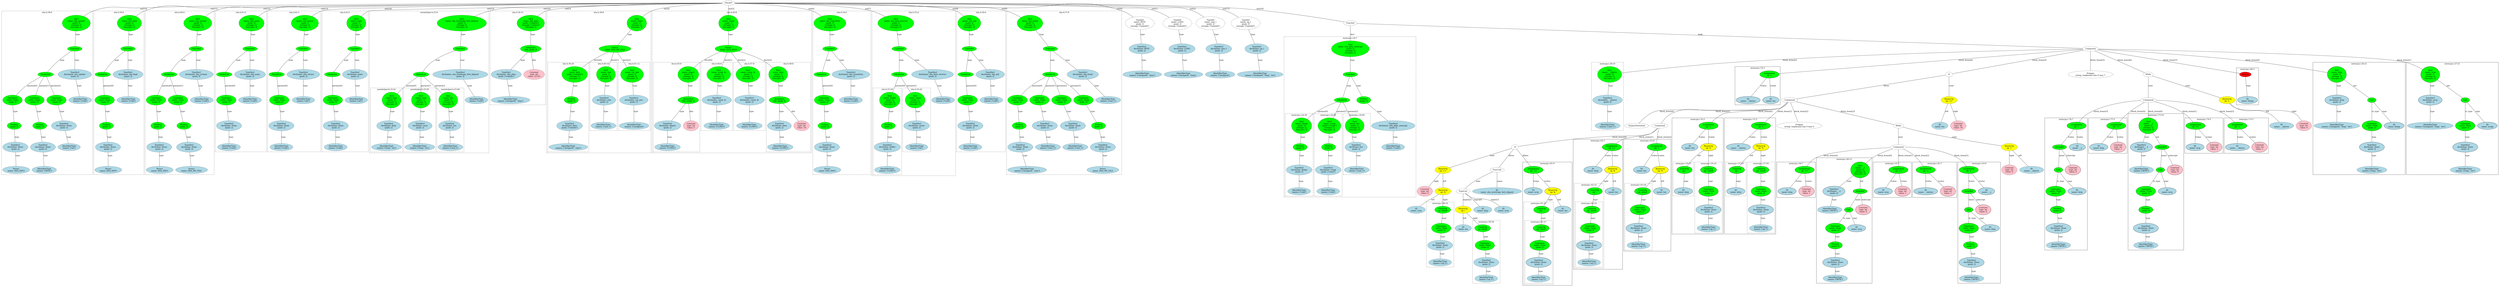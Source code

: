 strict graph "" {
	graph [bb="0,0,15918,2109.7"];
	node [label="\N"];
	subgraph cluster357 {
		graph [bb="12063,1340,12197,1613.3",
			label="memcpy.c:80:3",
			lheight=0.21,
			lp="12130,1601.8",
			lwidth=1.18
		];
		358	[fillcolor=lightblue,
			height=0.74639,
			label="ID
name: dstpp",
			pos="12130,1374.9",
			style=filled,
			width=1.6303];
		357	[fillcolor=red,
			height=0.5,
			label=Return,
			pos="12148,1564.3",
			style=filled,
			width=0.95686];
		357 -- 358	[label=expr,
			lp="12152,1480.1",
			pos="12146,1546 12143,1513 12136,1440.9 12133,1402"];
	}
	subgraph cluster94 {
		graph [bb="8,824.9,567,2032.7",
			label="sha.h:58:6",
			lheight=0.21,
			lp="287.5,2021.2",
			lwidth=0.79,
			style=dashed
		];
		100	[fillcolor=lightblue,
			height=0.74639,
			label="Struct
name: SHA_INFO",
			pos="100,859.77",
			style="filled,dashed",
			width=2.3374];
		99	[fillcolor=lightblue,
			height=1.041,
			label="TypeDecl
declname: None
quals: []",
			pos="91,1027.9",
			style="filled,dashed",
			width=2.082];
		99 -- 100	[label=type,
			lp="107,964.96",
			pos="92.975,990.47 94.672,959.14 97.078,914.72 98.588,886.84"];
		98	[fillcolor=green,
			height=0.74639,
			label="PtrDecl
quals: []",
			pos="79,1185.5",
			style="filled,dashed",
			width=1.2178];
		98 -- 99	[label=type,
			lp="98,1101.3",
			pos="81.009,1158.5 82.97,1133 85.973,1094.1 88.175,1065.6"];
		97	[fillcolor=green,
			height=1.041,
			label="Typename
name: None
quals: []",
			pos="75,1374.9",
			style="filled,dashed",
			width=1.6303];
		97 -- 98	[label=type,
			lp="89,1290.7",
			pos="75.781,1337.3 76.565,1300.6 77.754,1244.9 78.446,1212.4"];
		96	[fillcolor=green,
			height=0.5,
			label=ParamList,
			pos="283,1564.3",
			style="filled,dashed",
			width=1.3179];
		96 -- 97	[label="params[0]",
			lp="195,1480.1",
			pos="257.81,1549 228.15,1531.4 178.35,1499.6 142,1464.6 125.05,1448.2 109.04,1427.3 96.924,1409.9"];
		101	[fillcolor=green,
			height=1.041,
			label="Typename
name: None
quals: []",
			pos="210,1374.9",
			style="filled,dashed",
			width=1.6303];
		96 -- 101	[label="params[1]",
			lp="277,1480.1",
			pos="274.88,1546.3 267.71,1531.1 257.16,1508 249,1487.6 239.01,1462.5 228.99,1433.7 221.61,1411.6"];
		105	[fillcolor=green,
			height=1.041,
			label="Typename
name: None
quals: []",
			pos="345,1374.9",
			style="filled,dashed",
			width=1.6303];
		96 -- 105	[label="params[2]",
			lp="341,1480.1",
			pos="288.61,1546.3 298.63,1516 319.78,1452.1 333.14,1411.7"];
		102	[fillcolor=green,
			height=0.74639,
			label="PtrDecl
quals: []",
			pos="240,1185.5",
			style="filled,dashed",
			width=1.2178];
		101 -- 102	[label=type,
			lp="237,1290.7",
			pos="215.86,1337.3 221.74,1300.6 230.66,1244.9 235.85,1212.4"];
		106	[fillcolor=lightblue,
			height=1.041,
			label="TypeDecl
declname: None
quals: []",
			pos="400,1185.5",
			style="filled,dashed",
			width=2.082];
		105 -- 106	[label=type,
			lp="383,1290.7",
			pos="355.6,1337.7 365.31,1304.7 379.61,1256 389.33,1222.8"];
		103	[fillcolor=lightblue,
			height=1.041,
			label="TypeDecl
declname: None
quals: []",
			pos="259,1027.9",
			style="filled,dashed",
			width=2.082];
		102 -- 103	[label=type,
			lp="263,1101.3",
			pos="243.18,1158.5 246.29,1133 251.04,1094.1 254.53,1065.6"];
		107	[fillcolor=lightblue,
			height=0.74639,
			label="IdentifierType
names: ['int']",
			pos="418,1027.9",
			style="filled,dashed",
			width=1.8463];
		106 -- 107	[label=type,
			lp="423,1101.3",
			pos="404.22,1148 407.52,1119.5 412.04,1080.4 414.99,1055"];
		104	[fillcolor=lightblue,
			height=0.74639,
			label="IdentifierType
names: ['BYTE']",
			pos="279,859.77",
			style="filled,dashed",
			width=2.1213];
		103 -- 104	[label=type,
			lp="280,964.96",
			pos="263.39,990.47 267.16,959.14 272.51,914.72 275.86,886.84"];
		95	[fillcolor=green,
			height=0.5,
			label=FuncDecl,
			pos="462,1753.6",
			style="filled,dashed",
			width=1.2457];
		95 -- 96	[label=args,
			lp="390.5,1669.4",
			pos="443.68,1736.9 421.99,1718 385.12,1684.9 356,1653.9 333.45,1630 309.65,1600.1 295.57,1581.8"];
		108	[fillcolor=lightblue,
			height=1.041,
			label="TypeDecl
declname: sha_update
quals: []",
			pos="462,1564.3",
			style="filled,dashed",
			width=2.6909];
		95 -- 108	[label=type,
			lp="474,1669.4",
			pos="462,1735.3 462,1705.2 462,1642.3 462,1602"];
		109	[fillcolor=lightblue,
			height=0.74639,
			label="IdentifierType
names: ['void']",
			pos="490,1374.9",
			style="filled,dashed",
			width=1.9053];
		108 -- 109	[label=type,
			lp="488,1480.1",
			pos="467.47,1526.7 472.96,1489.9 481.28,1434.2 486.12,1401.8"];
		94	[fillcolor=green,
			height=1.6303,
			label="Decl
name: sha_update
quals: []
storage: []
funcspec: []",
			pos="470,1943",
			style="filled,dashed",
			width=2.2588];
		94 -- 95	[label=type,
			lp="479,1858.8",
			pos="467.53,1884.3 465.88,1845.6 463.82,1797.2 462.74,1771.9"];
	}
	subgraph cluster110 {
		graph [bb="575,824.9,880,2032.7",
			label="sha.h:59:6",
			lheight=0.21,
			lp="727.5,2021.2",
			lwidth=0.79,
			style=dashed
		];
		116	[fillcolor=lightblue,
			height=0.74639,
			label="Struct
name: SHA_INFO",
			pos="667,859.77",
			style="filled,dashed",
			width=2.3374];
		115	[fillcolor=lightblue,
			height=1.041,
			label="TypeDecl
declname: None
quals: []",
			pos="662,1027.9",
			style="filled,dashed",
			width=2.082];
		115 -- 116	[label=type,
			lp="677,964.96",
			pos="663.11,990.06 664.05,958.7 665.38,914.46 666.22,886.71"];
		114	[fillcolor=green,
			height=0.74639,
			label="PtrDecl
quals: []",
			pos="653,1185.5",
			style="filled,dashed",
			width=1.2178];
		114 -- 115	[label=type,
			lp="671,1101.3",
			pos="654.51,1158.5 655.98,1133 658.23,1094.1 659.88,1065.6"];
		113	[fillcolor=green,
			height=1.041,
			label="Typename
name: None
quals: []",
			pos="642,1374.9",
			style="filled,dashed",
			width=1.6303];
		113 -- 114	[label=type,
			lp="660,1290.7",
			pos="644.15,1337.3 646.3,1300.6 649.57,1244.9 651.48,1212.4"];
		112	[fillcolor=green,
			height=0.5,
			label=ParamList,
			pos="630,1564.3",
			style="filled,dashed",
			width=1.3179];
		112 -- 113	[label="params[0]",
			lp="664,1480.1",
			pos="631.11,1546 633.04,1515.8 637.07,1452.9 639.65,1412.6"];
		111	[fillcolor=green,
			height=0.5,
			label=FuncDecl,
			pos="784,1753.6",
			style="filled,dashed",
			width=1.2457];
		111 -- 112	[label=args,
			lp="716.5,1669.4",
			pos="766.42,1736.8 746.09,1718.1 712.19,1685.5 687,1653.9 668.15,1630.3 649.92,1600.3 639.34,1582"];
		117	[fillcolor=lightblue,
			height=1.041,
			label="TypeDecl
declname: sha_final
quals: []",
			pos="784,1564.3",
			style="filled,dashed",
			width=2.4552];
		111 -- 117	[label=type,
			lp="796,1669.4",
			pos="784,1735.3 784,1705.2 784,1642.3 784,1602"];
		118	[fillcolor=lightblue,
			height=0.74639,
			label="IdentifierType
names: ['void']",
			pos="787,1374.9",
			style="filled,dashed",
			width=1.9053];
		117 -- 118	[label=type,
			lp="798,1480.1",
			pos="784.59,1526.7 785.17,1489.9 786.07,1434.2 786.58,1401.8"];
		110	[fillcolor=green,
			height=1.6303,
			label="Decl
name: sha_final
quals: []
storage: []
funcspec: []",
			pos="792,1943",
			style="filled,dashed",
			width=2.0231];
		110 -- 111	[label=type,
			lp="801,1858.8",
			pos="789.53,1884.3 787.88,1845.6 785.82,1797.2 784.74,1771.9"];
	}
	subgraph cluster119 {
		graph [bb="888,824.9,1312,2032.7",
			label="sha.h:60:6",
			lheight=0.21,
			lp="1100,2021.2",
			lwidth=0.79,
			style=dashed
		];
		125	[fillcolor=lightblue,
			height=0.74639,
			label="Struct
name: SHA_INFO",
			pos="980,859.77",
			style="filled,dashed",
			width=2.3374];
		124	[fillcolor=lightblue,
			height=1.041,
			label="TypeDecl
declname: None
quals: []",
			pos="975,1027.9",
			style="filled,dashed",
			width=2.082];
		124 -- 125	[label=type,
			lp="990,964.96",
			pos="976.11,990.06 977.05,958.7 978.38,914.46 979.22,886.71"];
		123	[fillcolor=green,
			height=0.74639,
			label="PtrDecl
quals: []",
			pos="961,1185.5",
			style="filled,dashed",
			width=1.2178];
		123 -- 124	[label=type,
			lp="981,1101.3",
			pos="963.34,1158.5 965.63,1133 969.14,1094.1 971.7,1065.6"];
		122	[fillcolor=green,
			height=1.041,
			label="Typename
name: None
quals: []",
			pos="955,1374.9",
			style="filled,dashed",
			width=1.6303];
		122 -- 123	[label=type,
			lp="970,1290.7",
			pos="956.17,1337.3 957.35,1300.6 959.13,1244.9 960.17,1212.4"];
		121	[fillcolor=green,
			height=0.5,
			label=ParamList,
			pos="1043,1564.3",
			style="filled,dashed",
			width=1.3179];
		121 -- 122	[label="params[0]",
			lp="1031,1480.1",
			pos="1033.5,1546.3 1025.2,1531.1 1012.8,1508.1 1003,1487.6 990.98,1462.4 978.6,1433.5 969.42,1411.4"];
		126	[fillcolor=green,
			height=1.041,
			label="Typename
name: None
quals: []",
			pos="1090,1374.9",
			style="filled,dashed",
			width=1.6303];
		121 -- 126	[label="params[1]",
			lp="1094,1480.1",
			pos="1047.3,1546.3 1054.8,1516.1 1070.8,1452.5 1080.9,1412.1"];
		127	[fillcolor=green,
			height=0.74639,
			label="PtrDecl
quals: []",
			pos="1126,1185.5",
			style="filled,dashed",
			width=1.2178];
		126 -- 127	[label=type,
			lp="1119,1290.7",
			pos="1097,1337.3 1104.1,1300.6 1114.8,1244.9 1121,1212.4"];
		128	[fillcolor=lightblue,
			height=1.041,
			label="TypeDecl
declname: None
quals: []",
			pos="1164,1027.9",
			style="filled,dashed",
			width=2.082];
		127 -- 128	[label=type,
			lp="1160,1101.3",
			pos="1132.3,1158.8 1138.5,1133.4 1148.1,1094.1 1155.1,1065.4"];
		129	[fillcolor=lightblue,
			height=0.74639,
			label="Struct
name: SHA_MY_FILE",
			pos="1185,859.77",
			style="filled,dashed",
			width=2.8677];
		128 -- 129	[label=type,
			lp="1185,964.96",
			pos="1168.6,990.47 1172.6,959.14 1178.2,914.72 1181.7,886.84"];
		120	[fillcolor=green,
			height=0.5,
			label=FuncDecl,
			pos="1206,1753.6",
			style="filled,dashed",
			width=1.2457];
		120 -- 121	[label=args,
			lp="1129.5,1669.4",
			pos="1186.4,1737.2 1163.8,1718.9 1126.2,1686.6 1099,1653.9 1079.8,1630.9 1062.1,1600.7 1051.9,1582.2"];
		130	[fillcolor=lightblue,
			height=1.041,
			label="TypeDecl
declname: sha_stream
quals: []",
			pos="1206,1564.3",
			style="filled,dashed",
			width=2.7106];
		120 -- 130	[label=type,
			lp="1218,1669.4",
			pos="1206,1735.3 1206,1705.2 1206,1642.3 1206,1602"];
		131	[fillcolor=lightblue,
			height=0.74639,
			label="IdentifierType
names: ['void']",
			pos="1235,1374.9",
			style="filled,dashed",
			width=1.9053];
		130 -- 131	[label=type,
			lp="1232,1480.1",
			pos="1211.7,1526.7 1217.3,1489.9 1226,1434.2 1231,1401.8"];
		119	[fillcolor=green,
			height=1.6303,
			label="Decl
name: sha_stream
quals: []
storage: []
funcspec: []",
			pos="1214,1943",
			style="filled,dashed",
			width=2.2785];
		119 -- 120	[label=type,
			lp="1223,1858.8",
			pos="1211.5,1884.3 1209.9,1845.6 1207.8,1797.2 1206.7,1771.9"];
	}
	subgraph cluster132 {
		graph [bb="1320,993.07,1631,2032.7",
			label="sha.h:61:6",
			lheight=0.21,
			lp="1475.5,2021.2",
			lwidth=0.79,
			style=dashed
		];
		137	[fillcolor=lightblue,
			height=0.74639,
			label="IdentifierType
names: ['void']",
			pos="1403,1027.9",
			style="filled,dashed",
			width=1.9053];
		136	[fillcolor=lightblue,
			height=1.041,
			label="TypeDecl
declname: None
quals: []",
			pos="1403,1185.5",
			style="filled,dashed",
			width=2.082];
		136 -- 137	[label=type,
			lp="1415,1101.3",
			pos="1403,1147.6 1403,1119.1 1403,1080.2 1403,1054.8"];
		135	[fillcolor=green,
			height=1.041,
			label="Typename
name: None
quals: []",
			pos="1387,1374.9",
			style="filled,dashed",
			width=1.6303];
		135 -- 136	[label=type,
			lp="1407,1290.7",
			pos="1390.1,1337.3 1392.9,1304.3 1397.1,1256 1399.9,1223"];
		134	[fillcolor=green,
			height=0.5,
			label=ParamList,
			pos="1375,1564.3",
			style="filled,dashed",
			width=1.3179];
		134 -- 135	[label="params[0]",
			lp="1409,1480.1",
			pos="1376.1,1546 1378,1515.8 1382.1,1452.9 1384.6,1412.6"];
		133	[fillcolor=green,
			height=0.5,
			label=FuncDecl,
			pos="1532,1753.6",
			style="filled,dashed",
			width=1.2457];
		133 -- 134	[label=args,
			lp="1461.5,1669.4",
			pos="1513.8,1736.9 1492.8,1718.3 1457.8,1685.8 1432,1653.9 1413,1630.5 1394.8,1600.4 1384.3,1582"];
		138	[fillcolor=lightblue,
			height=1.041,
			label="TypeDecl
declname: sha_main
quals: []",
			pos="1532,1564.3",
			style="filled,dashed",
			width=2.5338];
		133 -- 138	[label=type,
			lp="1544,1669.4",
			pos="1532,1735.3 1532,1705.2 1532,1642.3 1532,1602"];
		139	[fillcolor=lightblue,
			height=0.74639,
			label="IdentifierType
names: ['void']",
			pos="1532,1374.9",
			style="filled,dashed",
			width=1.9053];
		138 -- 139	[label=type,
			lp="1544,1480.1",
			pos="1532,1526.7 1532,1489.9 1532,1434.2 1532,1401.8"];
		132	[fillcolor=green,
			height=1.6303,
			label="Decl
name: sha_main
quals: []
storage: []
funcspec: []",
			pos="1540,1943",
			style="filled,dashed",
			width=2.1017];
		132 -- 133	[label=type,
			lp="1549,1858.8",
			pos="1537.5,1884.3 1535.9,1845.6 1533.8,1797.2 1532.7,1771.9"];
	}
	subgraph cluster140 {
		graph [bb="1639,993.07,1957,2032.7",
			label="sha.h:62:5",
			lheight=0.21,
			lp="1798,2021.2",
			lwidth=0.79,
			style=dashed
		];
		145	[fillcolor=lightblue,
			height=0.74639,
			label="IdentifierType
names: ['void']",
			pos="1722,1027.9",
			style="filled,dashed",
			width=1.9053];
		144	[fillcolor=lightblue,
			height=1.041,
			label="TypeDecl
declname: None
quals: []",
			pos="1722,1185.5",
			style="filled,dashed",
			width=2.082];
		144 -- 145	[label=type,
			lp="1734,1101.3",
			pos="1722,1147.6 1722,1119.1 1722,1080.2 1722,1054.8"];
		143	[fillcolor=green,
			height=1.041,
			label="Typename
name: None
quals: []",
			pos="1708,1374.9",
			style="filled,dashed",
			width=1.6303];
		143 -- 144	[label=type,
			lp="1727,1290.7",
			pos="1710.7,1337.3 1713.2,1304.3 1716.8,1256 1719.3,1223"];
		142	[fillcolor=green,
			height=0.5,
			label=ParamList,
			pos="1694,1564.3",
			style="filled,dashed",
			width=1.3179];
		142 -- 143	[label="params[0]",
			lp="1729,1480.1",
			pos="1695.3,1546 1697.5,1515.8 1702.2,1452.9 1705.3,1412.6"];
		141	[fillcolor=green,
			height=0.5,
			label=FuncDecl,
			pos="1854,1753.6",
			style="filled,dashed",
			width=1.2457];
		141 -- 142	[label=args,
			lp="1780.5,1669.4",
			pos="1835,1737.1 1813,1718.7 1776.5,1686.3 1750,1653.9 1730.9,1630.7 1713.2,1600.6 1703,1582.1"];
		146	[fillcolor=lightblue,
			height=1.041,
			label="TypeDecl
declname: sha_return
quals: []",
			pos="1854,1564.3",
			style="filled,dashed",
			width=2.632];
		141 -- 146	[label=type,
			lp="1866,1669.4",
			pos="1854,1735.3 1854,1705.2 1854,1642.3 1854,1602"];
		147	[fillcolor=lightblue,
			height=0.74639,
			label="IdentifierType
names: ['int']",
			pos="1854,1374.9",
			style="filled,dashed",
			width=1.8463];
		146 -- 147	[label=type,
			lp="1866,1480.1",
			pos="1854,1526.7 1854,1489.9 1854,1434.2 1854,1401.8"];
		140	[fillcolor=green,
			height=1.6303,
			label="Decl
name: sha_return
quals: []
storage: []
funcspec: []",
			pos="1863,1943",
			style="filled,dashed",
			width=2.1802];
		140 -- 141	[label=type,
			lp="1872,1858.8",
			pos="1860.2,1884.3 1858.4,1845.6 1856,1797.2 1854.8,1771.9"];
	}
	subgraph cluster148 {
		graph [bb="1965,993.07,2249,2032.7",
			label="sha.h:63:5",
			lheight=0.21,
			lp="2107,2021.2",
			lwidth=0.79,
			style=dashed
		];
		153	[fillcolor=lightblue,
			height=0.74639,
			label="IdentifierType
names: ['void']",
			pos="2048,1027.9",
			style="filled,dashed",
			width=1.9053];
		152	[fillcolor=lightblue,
			height=1.041,
			label="TypeDecl
declname: None
quals: []",
			pos="2048,1185.5",
			style="filled,dashed",
			width=2.082];
		152 -- 153	[label=type,
			lp="2060,1101.3",
			pos="2048,1147.6 2048,1119.1 2048,1080.2 2048,1054.8"];
		151	[fillcolor=green,
			height=1.041,
			label="Typename
name: None
quals: []",
			pos="2032,1374.9",
			style="filled,dashed",
			width=1.6303];
		151 -- 152	[label=type,
			lp="2052,1290.7",
			pos="2035.1,1337.3 2037.9,1304.3 2042.1,1256 2044.9,1223"];
		150	[fillcolor=green,
			height=0.5,
			label=ParamList,
			pos="2028,1564.3",
			style="filled,dashed",
			width=1.3179];
		150 -- 151	[label="params[0]",
			lp="2058,1480.1",
			pos="2028.4,1546 2029,1515.8 2030.4,1452.9 2031.2,1412.6"];
		149	[fillcolor=green,
			height=0.5,
			label=FuncDecl,
			pos="2167,1753.6",
			style="filled,dashed",
			width=1.2457];
		149 -- 150	[label=args,
			lp="2113.5,1669.4",
			pos="2152.2,1736.4 2135,1717.3 2106.2,1684.3 2084,1653.9 2066.4,1629.8 2048.4,1600.2 2037.7,1582"];
		154	[fillcolor=lightblue,
			height=1.041,
			label="TypeDecl
declname: main
quals: []",
			pos="2167,1564.3",
			style="filled,dashed",
			width=2.0428];
		149 -- 154	[label=type,
			lp="2179,1669.4",
			pos="2167,1735.3 2167,1705.2 2167,1642.3 2167,1602"];
		155	[fillcolor=lightblue,
			height=0.74639,
			label="IdentifierType
names: ['int']",
			pos="2175,1374.9",
			style="filled,dashed",
			width=1.8463];
		154 -- 155	[label=type,
			lp="2183,1480.1",
			pos="2168.6,1526.7 2170.1,1489.9 2172.5,1434.2 2173.9,1401.8"];
		148	[fillcolor=green,
			height=1.6303,
			label="Decl
name: main
quals: []
storage: []
funcspec: []",
			pos="2179,1943",
			style="filled,dashed",
			width=1.6106];
		148 -- 149	[label=type,
			lp="2187,1858.8",
			pos="2175.3,1884.3 2172.8,1845.6 2169.7,1797.2 2168.1,1771.9"];
	}
	subgraph cluster156 {
		graph [bb="2257,985.07,2979,2032.7",
			label="memhelper.h:25:6",
			lheight=0.21,
			lp="2618,2021.2",
			lwidth=1.39,
			style=dashed
		];
		subgraph cluster159 {
			graph [bb="2265,993.07,2455,1464.6",
				label="memhelper.h:25:41",
				lheight=0.21,
				lp="2360,1453.1",
				lwidth=1.49,
				style=dashed
			];
			161	[fillcolor=lightblue,
				height=0.74639,
				label="IdentifierType
names: ['long', 'int']",
				pos="2360,1027.9",
				style="filled,dashed",
				width=2.4159];
			160	[fillcolor=lightblue,
				height=1.041,
				label="TypeDecl
declname: dstp
quals: []",
				pos="2371,1185.5",
				style="filled,dashed",
				width=1.9445];
			160 -- 161	[label=type,
				lp="2378,1101.3",
				pos="2368.4,1148 2366.4,1119.5 2363.6,1080.4 2361.8,1055"];
			159	[fillcolor=green,
				height=1.6303,
				label="Decl
name: dstp
quals: []
storage: []
funcspec: []",
				pos="2388,1374.9",
				style="filled,dashed",
				width=1.591];
			159 -- 160	[label=type,
				lp="2394,1290.7",
				pos="2382.8,1316.4 2380,1285.9 2376.7,1249.5 2374.3,1222.9"];
		}
		subgraph cluster162 {
			graph [bb="2463,993.07,2653,1464.6",
				label="memhelper.h:25:56",
				lheight=0.21,
				lp="2558,1453.1",
				lwidth=1.49,
				style=dashed
			];
			164	[fillcolor=lightblue,
				height=0.74639,
				label="IdentifierType
names: ['long', 'int']",
				pos="2558,1027.9",
				style="filled,dashed",
				width=2.4159];
			163	[fillcolor=lightblue,
				height=1.041,
				label="TypeDecl
declname: srcp
quals: []",
				pos="2562,1185.5",
				style="filled,dashed",
				width=1.9445];
			163 -- 164	[label=type,
				lp="2572,1101.3",
				pos="2561.1,1147.6 2560.3,1119.1 2559.3,1080.2 2558.7,1054.8"];
			162	[fillcolor=green,
				height=1.6303,
				label="Decl
name: srcp
quals: []
storage: []
funcspec: []",
				pos="2568,1374.9",
				style="filled,dashed",
				width=1.591];
			162 -- 163	[label=type,
				lp="2578,1290.7",
				pos="2566.2,1316.1 2565.2,1285.8 2564,1249.6 2563.2,1223.1"];
		}
		subgraph cluster165 {
			graph [bb="2661,993.07,2825,1464.6",
				label="memhelper.h:25:69",
				lheight=0.21,
				lp="2743,1453.1",
				lwidth=1.49,
				style=dashed
			];
			167	[fillcolor=lightblue,
				height=0.74639,
				label="IdentifierType
names: ['size_t']",
				pos="2743,1027.9",
				style="filled,dashed",
				width=2.0428];
			166	[fillcolor=lightblue,
				height=1.041,
				label="TypeDecl
declname: len
quals: []",
				pos="2739,1185.5",
				style="filled,dashed",
				width=1.8267];
			166 -- 167	[label=type,
				lp="2754,1101.3",
				pos="2739.9,1147.6 2740.7,1119.1 2741.7,1080.2 2742.3,1054.8"];
			165	[fillcolor=green,
				height=1.6303,
				label="Decl
name: len
quals: []
storage: []
funcspec: []",
				pos="2732,1374.9",
				style="filled,dashed",
				width=1.591];
			165 -- 166	[label=type,
				lp="2748,1290.7",
				pos="2734.2,1316.1 2735.3,1285.8 2736.6,1249.6 2737.6,1223.1"];
		}
		158	[fillcolor=green,
			height=0.5,
			label=ParamList,
			pos="2569,1564.3",
			style="filled,dashed",
			width=1.3179];
		158 -- 159	[label="params[0]",
			lp="2510,1480.1",
			pos="2549.8,1547.7 2527.2,1529 2488.8,1496.1 2459,1464.6 2446.5,1451.4 2433.9,1436.2 2422.7,1422.2"];
		158 -- 162	[label="params[1]",
			lp="2597,1480.1",
			pos="2568.9,1546 2568.8,1520.7 2568.5,1472.5 2568.3,1433.8"];
		158 -- 165	[label="params[2]",
			lp="2678,1480.1",
			pos="2583.8,1547 2601.4,1527.5 2631.6,1493.9 2657,1464.6 2669.4,1450.3 2682.8,1434.5 2694.8,1420.3"];
		157	[fillcolor=green,
			height=0.5,
			label=FuncDecl,
			pos="2808,1753.6",
			style="filled,dashed",
			width=1.2457];
		157 -- 158	[label=args,
			lp="2673.5,1669.4",
			pos="2778.3,1740.1 2742.1,1723.8 2680.2,1692.9 2636,1653.9 2611.7,1632.5 2590.4,1601 2578.7,1581.9"];
		168	[fillcolor=lightblue,
			height=1.041,
			label="TypeDecl
declname: sha_wordcopy_fwd_aligned
quals: []",
			pos="2808,1564.3",
			style="filled,dashed",
			width=4.5176];
		157 -- 168	[label=type,
			lp="2820,1669.4",
			pos="2808,1735.3 2808,1705.2 2808,1642.3 2808,1602"];
		169	[fillcolor=lightblue,
			height=0.74639,
			label="IdentifierType
names: ['void']",
			pos="2902,1374.9",
			style="filled,dashed",
			width=1.9053];
		168 -- 169	[label=type,
			lp="2865,1480.1",
			pos="2826.3,1526.7 2844.8,1489.8 2872.9,1433.9 2889.1,1401.5"];
		156	[fillcolor=green,
			height=1.6303,
			label="Decl
name: sha_wordcopy_fwd_aligned
quals: []
storage: []
funcspec: []",
			pos="2817,1943",
			style="filled,dashed",
			width=4.0659];
		156 -- 157	[label=type,
			lp="2826,1858.8",
			pos="2814.2,1884.3 2812.4,1845.6 2810,1797.2 2808.8,1771.9"];
	}
	subgraph cluster174 {
		graph [bb="7769,659.34,8563,1843.3",
			label="memcpy.c:24:7",
			lheight=0.21,
			lp="8166,1831.8",
			lwidth=1.18,
			style=dashed
		];
		subgraph cluster177 {
			graph [bb="7777,667.34,7943,1275.2",
				label="memcpy.c:24:30",
				lheight=0.21,
				lp="7860,1263.7",
				lwidth=1.28,
				style=dashed
			];
			180	[fillcolor=lightblue,
				height=0.74639,
				label="IdentifierType
names: ['void']",
				pos="7860,702.21",
				style="filled,dashed",
				width=1.9053];
			179	[fillcolor=lightblue,
				height=1.041,
				label="TypeDecl
declname: dstpp
quals: []",
				pos="7860,859.77",
				style="filled,dashed",
				width=2.082];
			179 -- 180	[label=type,
				lp="7872,775.58",
				pos="7860,821.9 7860,793.33 7860,754.47 7860,729.11"];
			178	[fillcolor=green,
				height=0.74639,
				label="PtrDecl
quals: []",
				pos="7866,1027.9",
				style="filled,dashed",
				width=1.2178];
			178 -- 179	[label=type,
				lp="7876,964.96",
				pos="7865.1,1001 7864.1,973.13 7862.5,928.71 7861.3,897.34"];
			177	[fillcolor=green,
				height=1.6303,
				label="Decl
name: dstpp
quals: []
storage: []
funcspec: []",
				pos="7875,1185.5",
				style="filled,dashed",
				width=1.6303];
			177 -- 178	[label=type,
				lp="7883,1101.3",
				pos="7871.6,1126.6 7870.2,1102 7868.6,1074.7 7867.5,1055.2"];
		}
		subgraph cluster181 {
			graph [bb="7951,667.34,8117,1275.2",
				label="memcpy.c:24:49",
				lheight=0.21,
				lp="8034,1263.7",
				lwidth=1.28,
				style=dashed
			];
			184	[fillcolor=lightblue,
				height=0.74639,
				label="IdentifierType
names: ['void']",
				pos="8034,702.21",
				style="filled,dashed",
				width=1.9053];
			183	[fillcolor=lightblue,
				height=1.041,
				label="TypeDecl
declname: srcpp
quals: ['const']",
				pos="8034,859.77",
				style="filled,dashed",
				width=2.082];
			183 -- 184	[label=type,
				lp="8046,775.58",
				pos="8034,821.9 8034,793.33 8034,754.47 8034,729.11"];
			182	[fillcolor=green,
				height=0.74639,
				label="PtrDecl
quals: []",
				pos="8037,1027.9",
				style="filled,dashed",
				width=1.2178];
			182 -- 183	[label=type,
				lp="8048,964.96",
				pos="8036.5,1001 8036,973.13 8035.2,928.71 8034.7,897.34"];
			181	[fillcolor=green,
				height=1.6303,
				label="Decl
name: srcpp
quals: ['const']
storage: []
funcspec: []",
				pos="8041,1185.5",
				style="filled,dashed",
				width=1.866];
			181 -- 182	[label=type,
				lp="8051,1101.3",
				pos="8039.5,1126.6 8038.9,1102 8038.2,1074.7 8037.7,1055.2"];
		}
		subgraph cluster185 {
			graph [bb="8125,824.9,8289,1275.2",
				label="memcpy.c:24:64",
				lheight=0.21,
				lp="8207,1263.7",
				lwidth=1.28,
				style=dashed
			];
			187	[fillcolor=lightblue,
				height=0.74639,
				label="IdentifierType
names: ['size_t']",
				pos="8207,859.77",
				style="filled,dashed",
				width=2.0428];
			186	[fillcolor=lightblue,
				height=1.041,
				label="TypeDecl
declname: len
quals: []",
				pos="8203,1027.9",
				style="filled,dashed",
				width=1.8267];
			186 -- 187	[label=type,
				lp="8217,964.96",
				pos="8203.9,990.06 8204.6,958.7 8205.7,914.46 8206.4,886.71"];
			185	[fillcolor=green,
				height=1.6303,
				label="Decl
name: len
quals: []
storage: []
funcspec: []",
				pos="8194,1185.5",
				style="filled,dashed",
				width=1.591];
			185 -- 186	[label=type,
				lp="8196,1101.3",
				pos="8183.3,1127.8 8182.5,1116.5 8182.4,1104.8 8184,1093.8 8185.4,1084.3 8187.8,1074.2 8190.5,1064.9"];
		}
		176	[fillcolor=green,
			height=0.5,
			label=ParamList,
			pos="8117,1374.9",
			style="filled,dashed",
			width=1.3179];
		176 -- 177	[label="params[0]",
			lp="8005,1290.7",
			pos="8087.3,1360.7 8051.6,1344 7991.1,1312.9 7947,1275.2 7933,1263.2 7919.6,1248.2 7908.3,1234"];
		176 -- 181	[label="params[1]",
			lp="8114,1290.7",
			pos="8110.1,1356.9 8099.6,1331.1 8079.2,1280.6 8063.2,1241.3"];
		176 -- 185	[label="params[2]",
			lp="8182,1290.7",
			pos="8124,1356.9 8134.7,1330.8 8155.7,1279.6 8172,1240.1"];
		175	[fillcolor=green,
			height=0.5,
			label=FuncDecl,
			pos="8168,1564.3",
			style="filled,dashed",
			width=1.2457];
		175 -- 176	[label=args,
			lp="8159.5,1480.1",
			pos="8163.4,1546.3 8153.7,1510.7 8131.4,1428.6 8121.6,1392.9"];
		188	[fillcolor=green,
			height=0.74639,
			label="PtrDecl
quals: []",
			pos="8250,1374.9",
			style="filled,dashed",
			width=1.2178];
		175 -- 188	[label=type,
			lp="8219,1480.1",
			pos="8175.4,1546.3 8189.9,1513.2 8221.9,1440 8238.9,1401.2"];
		189	[fillcolor=lightblue,
			height=1.041,
			label="TypeDecl
declname: sha_glibc_memcpy
quals: []",
			pos="8426,1185.5",
			style="filled,dashed",
			width=3.5945];
		188 -- 189	[label=type,
			lp="8345,1290.7",
			pos="8271.2,1351.3 8301.4,1319.2 8357,1260 8392.7,1222"];
		190	[fillcolor=lightblue,
			height=0.74639,
			label="IdentifierType
names: ['void']",
			pos="8426,1027.9",
			style="filled,dashed",
			width=1.9053];
		189 -- 190	[label=type,
			lp="8438,1101.3",
			pos="8426,1147.6 8426,1119.1 8426,1080.2 8426,1054.8"];
		174	[fillcolor=green,
			height=1.6303,
			label="Decl
name: sha_glibc_memcpy
quals: []
storage: []
funcspec: []",
			pos="8168,1753.6",
			style="filled,dashed",
			width=3.1623];
		174 -- 175	[label=type,
			lp="8180,1669.4",
			pos="8168,1694.9 8168,1656.2 8168,1607.8 8168,1582.5"];
	}
	subgraph cluster192 {
		graph [bb="14608,824.9,15155,1653.9",
			label="memcpy.c:26:21",
			lheight=0.21,
			lp="14882,1642.4",
			lwidth=1.28
		];
		194	[fillcolor=lightblue,
			height=0.74639,
			label="IdentifierType
names: ['unsigned', 'long', 'int']",
			pos="14746,1185.5",
			style="filled,dashed",
			width=3.6141];
		193	[fillcolor=lightblue,
			height=1.041,
			label="TypeDecl
declname: dstp
quals: []",
			pos="14746,1374.9",
			style=filled,
			width=1.9445];
		193 -- 194	[label=type,
			lp="14758,1290.7",
			pos="14746,1337.3 14746,1300.6 14746,1244.9 14746,1212.4"];
		192	[fillcolor=green,
			height=1.6303,
			label="Decl
name: dstp
quals: []
storage: []
funcspec: []",
			pos="14746,1564.3",
			style=filled,
			width=1.591];
		192 -- 193	[label=type,
			lp="14758,1480.1",
			pos="14746,1505.5 14746,1475.2 14746,1438.9 14746,1412.5"];
		195	[fillcolor=green,
			height=0.5,
			label=Cast,
			pos="14953,1374.9",
			style=filled,
			width=0.75];
		192 -- 195	[label=init,
			lp="14852,1480.1",
			pos="14789,1524.7 14835,1482.9 14906,1418.4 14937,1390.1"];
		196	[fillcolor=green,
			height=1.041,
			label="Typename
name: None
quals: []",
			pos="14953,1185.5",
			style=filled,
			width=1.6303];
		195 -- 196	[label=to_type,
			lp="14974,1290.7",
			pos="14953,1356.6 14953,1326.4 14953,1263.5 14953,1223.3"];
		199	[fillcolor=lightblue,
			height=0.74639,
			label="ID
name: dstpp",
			pos="15088,1185.5",
			style=filled,
			width=1.6303];
		195 -- 199	[label=expr,
			lp="15028,1290.7",
			pos="14964,1358.2 14988,1325.7 15042,1250.5 15070,1211.3"];
		197	[fillcolor=lightblue,
			height=1.041,
			label="TypeDecl
declname: None
quals: []",
			pos="14953,1027.9",
			style=filled,
			width=2.082];
		196 -- 197	[label=type,
			lp="14965,1101.3",
			pos="14953,1147.6 14953,1122.8 14953,1090.3 14953,1065.5"];
		198	[fillcolor=lightblue,
			height=0.74639,
			label="IdentifierType
names: ['long', 'int']",
			pos="14953,859.77",
			style="filled,dashed",
			width=2.4159];
		197 -- 198	[label=type,
			lp="14965,964.96",
			pos="14953,990.06 14953,958.7 14953,914.46 14953,886.71"];
	}
	subgraph cluster200 {
		graph [bb="15163,824.9,15710,1653.9",
			label="memcpy.c:27:21",
			lheight=0.21,
			lp="15436,1642.4",
			lwidth=1.28
		];
		202	[fillcolor=lightblue,
			height=0.74639,
			label="IdentifierType
names: ['unsigned', 'long', 'int']",
			pos="15301,1185.5",
			style="filled,dashed",
			width=3.6141];
		201	[fillcolor=lightblue,
			height=1.041,
			label="TypeDecl
declname: srcp
quals: []",
			pos="15301,1374.9",
			style=filled,
			width=1.9445];
		201 -- 202	[label=type,
			lp="15313,1290.7",
			pos="15301,1337.3 15301,1300.6 15301,1244.9 15301,1212.4"];
		200	[fillcolor=green,
			height=1.6303,
			label="Decl
name: srcp
quals: []
storage: []
funcspec: []",
			pos="15301,1564.3",
			style=filled,
			width=1.591];
		200 -- 201	[label=type,
			lp="15313,1480.1",
			pos="15301,1505.5 15301,1475.2 15301,1438.9 15301,1412.5"];
		203	[fillcolor=green,
			height=0.5,
			label=Cast,
			pos="15508,1374.9",
			style=filled,
			width=0.75];
		200 -- 203	[label=init,
			lp="15408,1480.1",
			pos="15344,1524.7 15390,1482.9 15461,1418.4 15492,1390.1"];
		204	[fillcolor=green,
			height=1.041,
			label="Typename
name: None
quals: []",
			pos="15508,1185.5",
			style=filled,
			width=1.6303];
		203 -- 204	[label=to_type,
			lp="15528,1290.7",
			pos="15508,1356.6 15508,1326.4 15508,1263.5 15508,1223.3"];
		207	[fillcolor=lightblue,
			height=0.74639,
			label="ID
name: srcpp",
			pos="15643,1185.5",
			style=filled,
			width=1.6303];
		203 -- 207	[label=expr,
			lp="15584,1290.7",
			pos="15519,1358.2 15543,1325.7 15597,1250.5 15625,1211.3"];
		205	[fillcolor=lightblue,
			height=1.041,
			label="TypeDecl
declname: None
quals: []",
			pos="15508,1027.9",
			style=filled,
			width=2.082];
		204 -- 205	[label=type,
			lp="15520,1101.3",
			pos="15508,1147.6 15508,1122.8 15508,1090.3 15508,1065.5"];
		206	[fillcolor=lightblue,
			height=0.74639,
			label="IdentifierType
names: ['long', 'int']",
			pos="15508,859.77",
			style="filled,dashed",
			width=2.4159];
		205 -- 206	[label=type,
			lp="15520,964.96",
			pos="15508,990.06 15508,958.7 15508,914.46 15508,886.71"];
	}
	subgraph cluster208 {
		graph [bb="15718,1150.6,15910,1653.9",
			label="memcpy.c:28:10",
			lheight=0.21,
			lp="15814,1642.4",
			lwidth=1.28,
			style=dashed
		];
		210	[fillcolor=lightblue,
			height=0.74639,
			label="IdentifierType
names: ['size_t']",
			pos="15814,1185.5",
			style="filled,dashed",
			width=2.0428];
		209	[fillcolor=lightblue,
			height=1.041,
			label="TypeDecl
declname: __nbytes
quals: []",
			pos="15814,1374.9",
			style="filled,dashed",
			width=2.4552];
		209 -- 210	[label=type,
			lp="15826,1290.7",
			pos="15814,1337.3 15814,1300.6 15814,1244.9 15814,1212.4"];
		208	[fillcolor=green,
			height=1.6303,
			label="Decl
name: __nbytes
quals: []
storage: []
funcspec: []",
			pos="15806,1564.3",
			style="filled,dashed",
			width=2.0231];
		208 -- 209	[label=type,
			lp="15821,1480.1",
			pos="15808,1505.5 15810,1475.2 15811,1438.9 15812,1412.5"];
	}
	subgraph cluster216 {
		graph [bb="11804,386.65,12118,1243.4",
			label="memcpy.c:35:5",
			lheight=0.21,
			lp="11961,1231.9",
			lwidth=1.18
		];
		subgraph cluster219 {
			graph [bb="11812,667.34,11936,917.64",
				label="memcpy.c:35:15",
				lheight=0.21,
				lp="11874,906.14",
				lwidth=1.28,
				style=dashed
			];
			220	[fillcolor=lightblue,
				height=0.74639,
				label="ID
name: dstp",
				pos="11874,702.21",
				style=filled,
				width=1.5124];
			219	[fillcolor=green,
				height=0.74639,
				label="UnaryOp
op: -",
				pos="11878,859.77",
				style=filled,
				width=1.316];
			219 -- 220	[label=expr,
				lp="11888,775.58",
				pos="11877,832.73 11877,804.02 11875,758.08 11875,729.33"];
		}
		subgraph cluster221 {
			graph [bb="11944,394.65,12110,917.64",
				label="memcpy.c:35:25",
				lheight=0.21,
				lp="12027,906.14",
				lwidth=1.28,
				style=dashed
			];
			224	[fillcolor=lightblue,
				height=0.74639,
				label="IdentifierType
names: ['op_t']",
				pos="12027,429.52",
				style="filled,dashed",
				width=1.9053];
			223	[fillcolor=lightblue,
				height=1.041,
				label="TypeDecl
declname: None
quals: []",
				pos="12027,565.86",
				style=filled,
				width=2.082];
			223 -- 224	[label=type,
				lp="12039,502.89",
				pos="12027,528.15 12027,505.47 12027,476.9 12027,456.54"];
			222	[fillcolor=green,
				height=1.041,
				label="Typename
name: None
quals: []",
				pos="12027,702.21",
				style=filled,
				width=1.6303];
			222 -- 223	[label=type,
				lp="12039,639.23",
				pos="12027,664.5 12027,645.54 12027,622.48 12027,603.53"];
			221	[fillcolor=green,
				height=0.74639,
				label="UnaryOp
op: sizeof",
				pos="12027,859.77",
				style=filled,
				width=1.3749];
			221 -- 222	[label=expr,
				lp="12040,775.58",
				pos="12027,832.73 12027,807.3 12027,768.37 12027,739.83"];
		}
		217	[fillcolor=lightblue,
			height=0.74639,
			label="ID
name: len",
			pos="11909,1027.9",
			style=filled,
			width=1.3946];
		216	[fillcolor=green,
			height=0.74639,
			label="Assignment
op: -=",
			pos="12027,1185.5",
			style=filled,
			width=1.6106];
		216 -- 217	[label=lvalue,
			lp="11985,1101.3",
			pos="12008,1159.8 11986,1130.6 11949,1082.3 11927,1053.2"];
		218	[fillcolor=yellow,
			height=0.74639,
			label="BinaryOp
op: %",
			pos="12027,1027.9",
			style=filled,
			width=1.3749];
		216 -- 218	[label=rvalue,
			lp="12044,1101.3",
			pos="12027,1158.5 12027,1129.7 12027,1083.8 12027,1055.1"];
		218 -- 219	[label=left,
			lp="11972,964.96",
			pos="12000,1005.4 11982,990.6 11958,970.02 11940,949.46 11922,929.38 11905,904.06 11893,885.62"];
		218 -- 221	[label=right,
			lp="12040,964.96",
			pos="12027,1001 12027,969.85 12027,917.99 12027,886.83"];
	}
	subgraph cluster225 {
		graph [bb="12126,386.65,12440,1243.4",
			label="memcpy.c:37:5",
			lheight=0.21,
			lp="12283,1231.9",
			lwidth=1.18
		];
		subgraph cluster228 {
			graph [bb="12134,667.34,12258,917.64",
				label="memcpy.c:37:19",
				lheight=0.21,
				lp="12196,906.14",
				lwidth=1.28,
				style=dashed
			];
			229	[fillcolor=lightblue,
				height=0.74639,
				label="ID
name: dstp",
				pos="12196,702.21",
				style=filled,
				width=1.5124];
			228	[fillcolor=green,
				height=0.74639,
				label="UnaryOp
op: -",
				pos="12201,859.77",
				style=filled,
				width=1.316];
			228 -- 229	[label=expr,
				lp="12210,775.58",
				pos="12200,832.73 12199,804.02 12198,758.08 12197,729.33"];
		}
		subgraph cluster230 {
			graph [bb="12266,394.65,12432,917.64",
				label="memcpy.c:37:29",
				lheight=0.21,
				lp="12349,906.14",
				lwidth=1.28,
				style=dashed
			];
			233	[fillcolor=lightblue,
				height=0.74639,
				label="IdentifierType
names: ['op_t']",
				pos="12349,429.52",
				style="filled,dashed",
				width=1.9053];
			232	[fillcolor=lightblue,
				height=1.041,
				label="TypeDecl
declname: None
quals: []",
				pos="12349,565.86",
				style=filled,
				width=2.082];
			232 -- 233	[label=type,
				lp="12361,502.89",
				pos="12349,528.15 12349,505.47 12349,476.9 12349,456.54"];
			231	[fillcolor=green,
				height=1.041,
				label="Typename
name: None
quals: []",
				pos="12348,702.21",
				style=filled,
				width=1.6303];
			231 -- 232	[label=type,
				lp="12360,639.23",
				pos="12348,664.5 12348,645.54 12349,622.48 12349,603.53"];
			230	[fillcolor=green,
				height=0.74639,
				label="UnaryOp
op: sizeof",
				pos="12348,859.77",
				style=filled,
				width=1.3749];
			230 -- 231	[label=expr,
				lp="12360,775.58",
				pos="12348,832.73 12348,807.3 12348,768.37 12348,739.83"];
		}
		226	[fillcolor=lightblue,
			height=0.74639,
			label="ID
name: __nbytes",
			pos="12208,1027.9",
			style=filled,
			width=2.0231];
		225	[fillcolor=green,
			height=0.74639,
			label="Assignment
op: =",
			pos="12257,1185.5",
			style=filled,
			width=1.6106];
		225 -- 226	[label=lvalue,
			lp="12249,1101.3",
			pos="12249,1158.8 12240,1130 12225,1083.5 12216,1054.7"];
		227	[fillcolor=yellow,
			height=0.74639,
			label="BinaryOp
op: %",
			pos="12348,1027.9",
			style=filled,
			width=1.3749];
		225 -- 227	[label=rvalue,
			lp="12324,1101.3",
			pos="12272,1159.2 12289,1130.1 12317,1082.6 12333,1053.8"];
		227 -- 228	[label=left,
			lp="12292,964.96",
			pos="12321,1005.4 12303,990.59 12280,970.01 12262,949.46 12244,929.37 12227,904.05 12216,885.61"];
		227 -- 230	[label=right,
			lp="12361,964.96",
			pos="12348,1001 12348,969.85 12348,917.99 12348,886.83"];
	}
	subgraph cluster240 {
		graph [bb="8571,24,8921,949.46",
			label="memcpy.c:40:12",
			lheight=0.21,
			lp="8746,937.96",
			lwidth=1.28
		];
		242	[fillcolor=lightblue,
			height=0.74639,
			label="IdentifierType
names: ['BYTE']",
			pos="8655,565.86",
			style="filled,dashed",
			width=2.1213];
		241	[fillcolor=lightblue,
			height=1.041,
			label="TypeDecl
declname: __x
quals: []",
			pos="8686,702.21",
			style=filled,
			width=1.9053];
		241 -- 242	[label=type,
			lp="8686,639.23",
			pos="8677.6,664.85 8672.4,642.16 8665.8,613.48 8661,593.02"];
		240	[fillcolor=green,
			height=1.6303,
			label="Decl
name: __x
quals: []
storage: []
funcspec: []",
			pos="8839,859.77",
			style=filled,
			width=1.591];
		240 -- 241	[label=type,
			lp="8775,775.58",
			pos="8798.8,817.9 8773.5,792.15 8741.2,759.38 8717.7,735.47"];
		243	[fillcolor=green,
			height=0.5,
			label=ArrayRef,
			pos="8839,702.21",
			style=filled,
			width=1.2277];
		240 -- 243	[label=init,
			lp="8848.5,775.58",
			pos="8839,800.85 8839,772.17 8839,739.63 8839,720.29"];
		244	[fillcolor=green,
			height=0.5,
			label=Cast,
			pos="8776,565.86",
			style=filled,
			width=0.75];
		243 -- 244	[label=name,
			lp="8829.5,639.23",
			pos="8831.1,684.47 8819,658.58 8795.8,609.15 8783.8,583.4"];
		250	[fillcolor=pink,
			height=1.041,
			label="Constant
type: int
value: 0",
			pos="8867,565.86",
			style=filled,
			width=1.2767];
		243 -- 250	[label=subscript,
			lp="8877.5,639.23",
			pos="8842.5,684.2 8846.8,663.86 8854,629.28 8859.5,602.91"];
		245	[fillcolor=green,
			height=1.041,
			label="Typename
name: None
quals: []",
			pos="8669,429.52",
			style=filled,
			width=1.6303];
		244 -- 245	[label=to_type,
			lp="8753.5,502.89",
			pos="8763.9,549.71 8747.3,528.85 8717,490.74 8695,463.22"];
		249	[fillcolor=lightblue,
			height=0.74639,
			label="ID
name: srcp",
			pos="8800,429.52",
			style=filled,
			width=1.5124];
		244 -- 249	[label=expr,
			lp="8800.5,502.89",
			pos="8779,547.85 8783.2,524.83 8790.5,483.56 8795.3,456.61"];
		248	[fillcolor=lightblue,
			height=0.74639,
			label="IdentifierType
names: ['BYTE']",
			pos="8669,58.87",
			style="filled,dashed",
			width=2.1213];
		247	[fillcolor=lightblue,
			height=1.041,
			label="TypeDecl
declname: None
quals: []",
			pos="8669,177.61",
			style=filled,
			width=2.082];
		247 -- 248	[label=type,
			lp="8681,111.24",
			pos="8669,139.99 8669,122.47 8669,101.9 8669,85.993"];
		246	[fillcolor=green,
			height=0.74639,
			label="PtrDecl
quals: []",
			pos="8669,303.56",
			style=filled,
			width=1.2178];
		246 -- 247	[label=type,
			lp="8681,240.59",
			pos="8669,276.58 8669,258.83 8669,235.06 8669,215.37"];
		245 -- 246	[label=type,
			lp="8681,366.54",
			pos="8669,392 8669,372.29 8669,348.42 8669,330.6"];
	}
	subgraph cluster251 {
		graph [bb="8929,656.73,9163,917.64",
			label="memcpy.c:41:7",
			lheight=0.21,
			lp="9046,906.14",
			lwidth=1.18
		];
		252	[fillcolor=lightblue,
			height=0.74639,
			label="ID
name: srcp",
			pos="8991,702.21",
			style=filled,
			width=1.5124];
		251	[fillcolor=green,
			height=0.74639,
			label="Assignment
op: +=",
			pos="9097,859.77",
			style=filled,
			width=1.6106];
		251 -- 252	[label=lvalue,
			lp="9061,775.58",
			pos="9080,833.78 9060.1,804.66 9027.6,756.86 9007.8,727.88"];
		253	[fillcolor=pink,
			height=1.041,
			label="Constant
type: int
value: 1",
			pos="9109,702.21",
			style=filled,
			width=1.2767];
		251 -- 253	[label=rvalue,
			lp="9121,775.58",
			pos="9099,832.73 9101,807.3 9104,768.37 9106.2,739.83"];
	}
	subgraph cluster254 {
		graph [bb="9171,656.73,9443,917.64",
			label="memcpy.c:42:7",
			lheight=0.21,
			lp="9307,906.14",
			lwidth=1.18
		];
		255	[fillcolor=lightblue,
			height=0.74639,
			label="ID
name: __nbytes",
			pos="9252,702.21",
			style=filled,
			width=2.0231];
		254	[fillcolor=green,
			height=0.74639,
			label="Assignment
op: -=",
			pos="9377,859.77",
			style=filled,
			width=1.6106];
		254 -- 255	[label=lvalue,
			lp="9332,775.58",
			pos="9357.5,834.46 9334.2,805.5 9295.5,757.35 9272,728.12"];
		256	[fillcolor=pink,
			height=1.041,
			label="Constant
type: int
value: 1",
			pos="9389,702.21",
			style=filled,
			width=1.2767];
		254 -- 256	[label=rvalue,
			lp="9401,775.58",
			pos="9379,832.73 9381,807.3 9384,768.37 9386.2,739.83"];
	}
	subgraph cluster257 {
		graph [bb="9451,24,9711,917.64",
			label="memcpy.c:43:9",
			lheight=0.21,
			lp="9581,906.14",
			lwidth=1.18
		];
		263	[fillcolor=lightblue,
			height=0.74639,
			label="IdentifierType
names: ['BYTE']",
			pos="9535,58.87",
			style="filled,dashed",
			width=2.1213];
		262	[fillcolor=lightblue,
			height=1.041,
			label="TypeDecl
declname: None
quals: []",
			pos="9534,177.61",
			style=filled,
			width=2.082];
		262 -- 263	[label=type,
			lp="9546,111.24",
			pos="9534.3,139.99 9534.5,122.47 9534.6,101.9 9534.8,85.993"];
		261	[fillcolor=green,
			height=0.74639,
			label="PtrDecl
quals: []",
			pos="9528,303.56",
			style=filled,
			width=1.2178];
		261 -- 262	[label=type,
			lp="9543,240.59",
			pos="9529.3,276.58 9530.1,258.83 9531.3,235.06 9532.2,215.37"];
		260	[fillcolor=green,
			height=1.041,
			label="Typename
name: None
quals: []",
			pos="9518,429.52",
			style=filled,
			width=1.6303];
		260 -- 261	[label=type,
			lp="9536,366.54",
			pos="9520.9,392 9522.5,372.29 9524.5,348.42 9525.9,330.6"];
		259	[fillcolor=green,
			height=0.5,
			label=Cast,
			pos="9518,565.86",
			style=filled,
			width=0.75];
		259 -- 260	[label=to_type,
			lp="9538.5,502.89",
			pos="9518,547.85 9518,527.65 9518,493.41 9518,467.11"];
		264	[fillcolor=lightblue,
			height=0.74639,
			label="ID
name: dstp",
			pos="9649,429.52",
			style=filled,
			width=1.5124];
		259 -- 264	[label=expr,
			lp="9595.5,502.89",
			pos="9532.3,550.23 9554.8,527.11 9598.9,481.9 9626,454.14"];
		258	[fillcolor=green,
			height=0.5,
			label=ArrayRef,
			pos="9518,702.21",
			style=filled,
			width=1.2277];
		258 -- 259	[label=name,
			lp="9533.5,639.23",
			pos="9518,684.2 9518,658.49 9518,610.03 9518,584.16"];
		265	[fillcolor=pink,
			height=1.041,
			label="Constant
type: int
value: 0",
			pos="9609,565.86",
			style=filled,
			width=1.2767];
		258 -- 265	[label=subscript,
			lp="9587.5,639.23",
			pos="9529.2,684.74 9543.5,663.51 9568.9,626.12 9587.1,599.14"];
		257	[fillcolor=green,
			height=0.74639,
			label="Assignment
op: =",
			pos="9518,859.77",
			style=filled,
			width=1.6106];
		257 -- 258	[label=lvalue,
			lp="9535,775.58",
			pos="9518,832.73 9518,800.9 9518,747.92 9518,720.63"];
		266	[fillcolor=lightblue,
			height=0.74639,
			label="ID
name: __x",
			pos="9633,702.21",
			style=filled,
			width=1.4535];
		257 -- 266	[label=rvalue,
			lp="9599,775.58",
			pos="9536.2,834.12 9557.8,804.91 9593.6,756.54 9615.1,727.49"];
	}
	subgraph cluster267 {
		graph [bb="9719,656.73,9953,917.64",
			label="memcpy.c:44:7",
			lheight=0.21,
			lp="9836,906.14",
			lwidth=1.18
		];
		268	[fillcolor=lightblue,
			height=0.74639,
			label="ID
name: dstp",
			pos="9781,702.21",
			style=filled,
			width=1.5124];
		267	[fillcolor=green,
			height=0.74639,
			label="Assignment
op: +=",
			pos="9785,859.77",
			style=filled,
			width=1.6106];
		267 -- 268	[label=lvalue,
			lp="9800,775.58",
			pos="9784.3,832.73 9783.6,804.02 9782.4,758.08 9781.7,729.33"];
		269	[fillcolor=pink,
			height=1.041,
			label="Constant
type: int
value: 1",
			pos="9899,702.21",
			style=filled,
			width=1.2767];
		267 -- 269	[label=rvalue,
			lp="9865,775.58",
			pos="9803.1,834.12 9822.8,807.22 9854.4,764.08 9875.9,734.73"];
	}
	subgraph cluster276 {
		graph [bb="10956,142.74,11122,623.73",
			label="memcpy.c:58:19",
			lheight=0.21,
			lp="11039,612.23",
			lwidth=1.28,
			style=dashed
		];
		279	[fillcolor=lightblue,
			height=0.74639,
			label="IdentifierType
names: ['op_t']",
			pos="11039,177.61",
			style="filled,dashed",
			width=1.9053];
		278	[fillcolor=lightblue,
			height=1.041,
			label="TypeDecl
declname: None
quals: []",
			pos="11039,303.56",
			style="filled,dashed",
			width=2.082];
		278 -- 279	[label=type,
			lp="11051,240.59",
			pos="11039,266.04 11039,246.33 11039,222.47 11039,204.65"];
		277	[fillcolor=green,
			height=1.041,
			label="Typename
name: None
quals: []",
			pos="11031,429.52",
			style="filled,dashed",
			width=1.6303];
		277 -- 278	[label=type,
			lp="11047,366.54",
			pos="11033,392 11034,376 11036,357.27 11037,341.25"];
		276	[fillcolor=green,
			height=0.74639,
			label="UnaryOp
op: sizeof",
			pos="11019,565.86",
			style="filled,dashed",
			width=1.3749];
		276 -- 277	[label=expr,
			lp="11038,502.89",
			pos="11021,538.96 11023,518.53 11026,489.77 11028,467.01"];
	}
	subgraph cluster288 {
		graph [bb="11316,24,11482,487.39",
			label="memcpy.c:59:56",
			lheight=0.21,
			lp="11399,475.89",
			lwidth=1.28,
			style=dashed
		];
		291	[fillcolor=lightblue,
			height=0.74639,
			label="IdentifierType
names: ['op_t']",
			pos="11399,58.87",
			style="filled,dashed",
			width=1.9053];
		290	[fillcolor=lightblue,
			height=1.041,
			label="TypeDecl
declname: None
quals: []",
			pos="11399,177.61",
			style="filled,dashed",
			width=2.082];
		290 -- 291	[label=type,
			lp="11411,111.24",
			pos="11399,139.99 11399,122.47 11399,101.9 11399,85.993"];
		289	[fillcolor=green,
			height=1.041,
			label="Typename
name: None
quals: []",
			pos="11408,303.56",
			style="filled,dashed",
			width=1.6303];
		289 -- 290	[label=type,
			lp="11416,240.59",
			pos="11405,266.04 11404,250.05 11403,231.31 11402,215.3"];
		288	[fillcolor=green,
			height=0.74639,
			label="UnaryOp
op: sizeof",
			pos="11423,429.52",
			style="filled,dashed",
			width=1.3749];
		288 -- 289	[label=expr,
			lp="11428,366.54",
			pos="11420,402.53 11418,384.78 11415,361.01 11412,341.33"];
	}
	subgraph cluster292 {
		graph [bb="10523,8,10829,917.64",
			label="memcpy.c:61:9",
			lheight=0.21,
			lp="10676,906.14",
			lwidth=1.18
		];
		subgraph cluster296 {
			graph [bb="10531,16,10713,623.73",
				label="memcpy.c:61:27",
				lheight=0.21,
				lp="10622,612.23",
				lwidth=1.28,
				style=dashed
			];
			subgraph cluster297 {
				graph [bb="10539,24,10705,487.39",
					label="memcpy.c:61:27",
					lheight=0.21,
					lp="10622,475.89",
					lwidth=1.28,
					style=dashed
				];
				300	[fillcolor=lightblue,
					height=0.74639,
					label="IdentifierType
names: ['op_t']",
					pos="10622,58.87",
					style="filled,dashed",
					width=1.9053];
				299	[fillcolor=lightblue,
					height=1.041,
					label="TypeDecl
declname: None
quals: []",
					pos="10622,177.61",
					style=filled,
					width=2.082];
				299 -- 300	[label=type,
					lp="10634,111.24",
					pos="10622,139.99 10622,122.47 10622,101.9 10622,85.993"];
				298	[fillcolor=green,
					height=1.041,
					label="Typename
name: None
quals: []",
					pos="10631,303.56",
					style=filled,
					width=1.6303];
				298 -- 299	[label=type,
					lp="10639,240.59",
					pos="10628,266.04 10627,250.05 10626,231.31 10625,215.3"];
				297	[fillcolor=green,
					height=0.74639,
					label="UnaryOp
op: sizeof",
					pos="10646,429.52",
					style=filled,
					width=1.3749];
				297 -- 298	[label=expr,
					lp="10652,366.54",
					pos="10643,402.53 10641,384.78 10638,361.01 10635,341.33"];
			}
			296	[fillcolor=green,
				height=0.74639,
				label="UnaryOp
op: -",
				pos="10652,565.86",
				style=filled,
				width=1.316];
			296 -- 297	[label=expr,
				lp="10662,502.89",
				pos="10651,538.96 10650,515.32 10648,480.55 10647,456.8"];
		}
		293	[fillcolor=lightblue,
			height=0.74639,
			label="ID
name: srcp",
			pos="10646,702.21",
			style=filled,
			width=1.5124];
		292	[fillcolor=green,
			height=0.74639,
			label="Assignment
op: +=",
			pos="10763,859.77",
			style=filled,
			width=1.6106];
		292 -- 293	[label=lvalue,
			lp="10721,775.58",
			pos="10744,834.12 10723,804.99 10686,756.82 10664,727.74"];
		294	[fillcolor=yellow,
			height=0.74639,
			label="BinaryOp
op: &",
			pos="10768,702.21",
			style=filled,
			width=1.3749];
		292 -- 294	[label=rvalue,
			lp="10782,775.58",
			pos="10764,832.73 10765,804.02 10766,758.08 10767,729.33"];
		294 -- 296	[label=right,
			lp="10733,639.23",
			pos="10748,677.5 10726,652.94 10693,614.81 10672,590.34"];
		295	[fillcolor=lightblue,
			height=0.74639,
			label="ID
name: len",
			pos="10771,565.86",
			style=filled,
			width=1.3946];
		294 -- 295	[label=left,
			lp="10778,639.23",
			pos="10769,675.31 10769,651.67 10770,616.9 10770,593.15"];
	}
	subgraph cluster301 {
		graph [bb="11490,126.74,11796,1085.8",
			label="memcpy.c:62:7",
			lheight=0.21,
			lp="11643,1074.3",
			lwidth=1.18
		];
		subgraph cluster305 {
			graph [bb="11498,134.74,11680,760.08",
				label="memcpy.c:62:25",
				lheight=0.21,
				lp="11589,748.58",
				lwidth=1.28,
				style=dashed
			];
			subgraph cluster306 {
				graph [bb="11506,142.74,11672,623.73",
					label="memcpy.c:62:25",
					lheight=0.21,
					lp="11589,612.23",
					lwidth=1.28,
					style=dashed
				];
				309	[fillcolor=lightblue,
					height=0.74639,
					label="IdentifierType
names: ['op_t']",
					pos="11589,177.61",
					style="filled,dashed",
					width=1.9053];
				308	[fillcolor=lightblue,
					height=1.041,
					label="TypeDecl
declname: None
quals: []",
					pos="11589,303.56",
					style=filled,
					width=2.082];
				308 -- 309	[label=type,
					lp="11601,240.59",
					pos="11589,266.04 11589,246.33 11589,222.47 11589,204.65"];
				307	[fillcolor=green,
					height=1.041,
					label="Typename
name: None
quals: []",
					pos="11595,429.52",
					style=filled,
					width=1.6303];
				307 -- 308	[label=type,
					lp="11604,366.54",
					pos="11593,392 11592,376 11592,357.27 11591,341.25"];
				306	[fillcolor=green,
					height=0.74639,
					label="UnaryOp
op: sizeof",
					pos="11604,565.86",
					style=filled,
					width=1.3749];
				306 -- 307	[label=expr,
					lp="11612,502.89",
					pos="11602,538.96 11601,518.53 11599,489.77 11597,467.01"];
			}
			305	[fillcolor=green,
				height=0.74639,
				label="UnaryOp
op: -",
				pos="11621,702.21",
				style=filled,
				width=1.316];
			305 -- 306	[label=expr,
				lp="11626,639.23",
				pos="11618,675.31 11615,651.52 11610,616.45 11607,592.69"];
		}
		302	[fillcolor=lightblue,
			height=0.74639,
			label="ID
name: dstp",
			pos="11584,859.77",
			style=filled,
			width=1.5124];
		301	[fillcolor=green,
			height=0.74639,
			label="Assignment
op: +=",
			pos="11662,1027.9",
			style=filled,
			width=1.6106];
		301 -- 302	[label=lvalue,
			lp="11651,964.96",
			pos="11650,1001.3 11635,970.02 11611,917.33 11596,886.13"];
		303	[fillcolor=yellow,
			height=0.74639,
			label="BinaryOp
op: &",
			pos="11706,859.77",
			style=filled,
			width=1.3749];
		301 -- 303	[label=rvalue,
			lp="11697,964.96",
			pos="11669,1001 11677,969.76 11691,917.69 11699,886.55"];
		303 -- 305	[label=right,
			lp="11676,775.58",
			pos="11692,833.78 11676,804.75 11650,757.14 11635,728.14"];
		304	[fillcolor=lightblue,
			height=0.74639,
			label="ID
name: len",
			pos="11738,702.21",
			style=filled,
			width=1.3946];
		303 -- 304	[label=left,
			lp="11732,775.58",
			pos="11711,832.73 11717,803.93 11727,757.8 11733,729.07"];
	}
	subgraph cluster310 {
		graph [bb="10225,260.69,10515,1085.8",
			label="memcpy.c:63:8",
			lheight=0.21,
			lp="10370,1074.3",
			lwidth=1.18
		];
		subgraph cluster314 {
			graph [bb="10233,268.69,10399,760.08",
				label="memcpy.c:63:24",
				lheight=0.21,
				lp="10316,748.58",
				lwidth=1.28,
				style=dashed
			];
			317	[fillcolor=lightblue,
				height=0.74639,
				label="IdentifierType
names: ['op_t']",
				pos="10316,303.56",
				style="filled,dashed",
				width=1.9053];
			316	[fillcolor=lightblue,
				height=1.041,
				label="TypeDecl
declname: None
quals: []",
				pos="10316,429.52",
				style=filled,
				width=2.082];
			316 -- 317	[label=type,
				lp="10328,366.54",
				pos="10316,392 10316,372.29 10316,348.42 10316,330.6"];
			315	[fillcolor=green,
				height=1.041,
				label="Typename
name: None
quals: []",
				pos="10325,565.86",
				style=filled,
				width=1.6303];
			315 -- 316	[label=type,
				lp="10333,502.89",
				pos="10323,528.15 10321,509.2 10320,486.13 10318,467.18"];
			314	[fillcolor=green,
				height=0.74639,
				label="UnaryOp
op: sizeof",
				pos="10337,702.21",
				style=filled,
				width=1.3749];
			314 -- 315	[label=expr,
				lp="10344,639.23",
				pos="10335,675.31 10333,654.87 10330,626.12 10328,603.35"];
		}
		311	[fillcolor=lightblue,
			height=0.74639,
			label="ID
name: len",
			pos="10334,859.77",
			style=filled,
			width=1.3946];
		310	[fillcolor=green,
			height=0.74639,
			label="Assignment
op: =",
			pos="10449,1027.9",
			style=filled,
			width=1.6106];
		310 -- 311	[label=lvalue,
			lp="10425,964.96",
			pos="10431,1002.3 10420,987.09 10406,967.22 10394,949.46 10379,927.92 10362,903.2 10350,885.34"];
		312	[fillcolor=yellow,
			height=0.74639,
			label="BinaryOp
op: %",
			pos="10452,859.77",
			style=filled,
			width=1.3749];
		310 -- 312	[label=rvalue,
			lp="10467,964.96",
			pos="10449,1001 10450,969.85 10451,917.99 10452,886.83"];
		312 -- 314	[label=right,
			lp="10407,775.58",
			pos="10434,834.46 10412,805.24 10376,756.49 10355,727.35"];
		313	[fillcolor=lightblue,
			height=0.74639,
			label="ID
name: len",
			pos="10457,702.21",
			style=filled,
			width=1.3946];
		312 -- 313	[label=left,
			lp="10464,775.58",
			pos="10453,832.73 10454,804.02 10455,758.08 10456,729.33"];
	}
	subgraph cluster318 {
		graph [bb="11775,1340,12055,1622.1",
			label="memcpy.c:70:3",
			lheight=0.21,
			lp="11915,1610.6",
			lwidth=1.18
		];
		319	[fillcolor=lightblue,
			height=0.74639,
			label="ID
name: __nbytes",
			pos="11856,1374.9",
			style=filled,
			width=2.0231];
		318	[fillcolor=green,
			height=0.74639,
			label="Assignment
op: =",
			pos="11989,1564.3",
			style=filled,
			width=1.6106];
		318 -- 319	[label=lvalue,
			lp="11951,1480.1",
			pos="11971,1538.4 11946,1502.6 11899,1437.1 11874,1401.2"];
		320	[fillcolor=lightblue,
			height=0.74639,
			label="ID
name: len",
			pos="11997,1374.9",
			style=filled,
			width=1.3946];
		318 -- 320	[label=rvalue,
			lp="12009,1480.1",
			pos="11990,1537.2 11992,1501.5 11994,1437.8 11996,1402"];
	}
	subgraph cluster327 {
		graph [bb="13742,268.69,14092,1275.2",
			label="memcpy.c:73:10",
			lheight=0.21,
			lp="13917,1263.7",
			lwidth=1.28
		];
		329	[fillcolor=lightblue,
			height=0.74639,
			label="IdentifierType
names: ['BYTE']",
			pos="13826,859.77",
			style="filled,dashed",
			width=2.1213];
		328	[fillcolor=lightblue,
			height=1.041,
			label="TypeDecl
declname: __x
quals: []",
			pos="13822,1027.9",
			style=filled,
			width=1.9053];
		328 -- 329	[label=type,
			lp="13835,964.96",
			pos="13823,990.06 13824,958.7 13825,914.46 13825,886.71"];
		327	[fillcolor=green,
			height=1.6303,
			label="Decl
name: __x
quals: []
storage: []
funcspec: []",
			pos="13822,1185.5",
			style=filled,
			width=1.591];
		327 -- 328	[label=type,
			lp="13834,1101.3",
			pos="13822,1126.6 13822,1106.2 13822,1083.8 13822,1065.7"];
		330	[fillcolor=green,
			height=0.5,
			label=ArrayRef,
			pos="13953,1027.9",
			style=filled,
			width=1.2277];
		327 -- 330	[label=init,
			lp="13904,1101.3",
			pos="13859,1140.3 13886,1108.5 13921,1067.5 13939,1045.1"];
		331	[fillcolor=green,
			height=0.5,
			label=Cast,
			pos="13947,859.77",
			style=filled,
			width=0.75];
		330 -- 331	[label=name,
			lp="13966,964.96",
			pos="13952,1009.8 13951,977.94 13949,910.04 13948,878.08"];
		337	[fillcolor=pink,
			height=1.041,
			label="Constant
type: int
value: 0",
			pos="14038,859.77",
			style=filled,
			width=1.2767];
		330 -- 337	[label=subscript,
			lp="14016,964.96",
			pos="13963,1010 13970,999.34 13978,985.25 13985,972.46 13998,947.04 14012,917.63 14023,895.37"];
		332	[fillcolor=green,
			height=1.041,
			label="Typename
name: None
quals: []",
			pos="13854,702.21",
			style=filled,
			width=1.6303];
		331 -- 332	[label=to_type,
			lp="13920,775.58",
			pos="13937,842.71 13923,818.02 13894,770.19 13874,737.48"];
		336	[fillcolor=lightblue,
			height=0.74639,
			label="ID
name: srcp",
			pos="13985,702.21",
			style=filled,
			width=1.5124];
		331 -- 336	[label=expr,
			lp="13980,775.58",
			pos="13951,841.83 13958,814.66 13971,761.17 13979,729.16"];
		335	[fillcolor=lightblue,
			height=0.74639,
			label="IdentifierType
names: ['BYTE']",
			pos="13854,303.56",
			style="filled,dashed",
			width=2.1213];
		334	[fillcolor=lightblue,
			height=1.041,
			label="TypeDecl
declname: None
quals: []",
			pos="13854,429.52",
			style=filled,
			width=2.082];
		334 -- 335	[label=type,
			lp="13866,366.54",
			pos="13854,392 13854,372.29 13854,348.42 13854,330.6"];
		333	[fillcolor=green,
			height=0.74639,
			label="PtrDecl
quals: []",
			pos="13854,565.86",
			style=filled,
			width=1.2178];
		333 -- 334	[label=type,
			lp="13866,502.89",
			pos="13854,538.96 13854,518.53 13854,489.77 13854,467.01"];
		332 -- 333	[label=type,
			lp="13866,639.23",
			pos="13854,664.5 13854,641.81 13854,613.25 13854,592.89"];
	}
	subgraph cluster338 {
		graph [bb="14100,982.46,14334,1243.4",
			label="memcpy.c:74:5",
			lheight=0.21,
			lp="14217,1231.9",
			lwidth=1.18
		];
		339	[fillcolor=lightblue,
			height=0.74639,
			label="ID
name: srcp",
			pos="14162,1027.9",
			style=filled,
			width=1.5124];
		338	[fillcolor=green,
			height=0.74639,
			label="Assignment
op: +=",
			pos="14166,1185.5",
			style=filled,
			width=1.6106];
		338 -- 339	[label=lvalue,
			lp="14181,1101.3",
			pos="14165,1158.5 14165,1129.7 14163,1083.8 14163,1055.1"];
		340	[fillcolor=pink,
			height=1.041,
			label="Constant
type: int
value: 1",
			pos="14280,1027.9",
			style=filled,
			width=1.2767];
		338 -- 340	[label=rvalue,
			lp="14246,1101.3",
			pos="14184,1159.8 14204,1132.9 14235,1089.8 14257,1060.5"];
	}
	subgraph cluster341 {
		graph [bb="12952,982.46,13224,1243.4",
			label="memcpy.c:75:5",
			lheight=0.21,
			lp="13088,1231.9",
			lwidth=1.18
		];
		342	[fillcolor=lightblue,
			height=0.74639,
			label="ID
name: __nbytes",
			pos="13033,1027.9",
			style=filled,
			width=2.0231];
		341	[fillcolor=green,
			height=0.74639,
			label="Assignment
op: -=",
			pos="13158,1185.5",
			style=filled,
			width=1.6106];
		341 -- 342	[label=lvalue,
			lp="13112,1101.3",
			pos="13138,1160.2 13115,1131.2 13077,1083.1 13053,1053.8"];
		343	[fillcolor=pink,
			height=1.041,
			label="Constant
type: int
value: 1",
			pos="13170,1027.9",
			style=filled,
			width=1.2767];
		341 -- 343	[label=rvalue,
			lp="13181,1101.3",
			pos="13160,1158.5 13162,1133 13165,1094.1 13167,1065.6"];
	}
	subgraph cluster344 {
		graph [bb="13232,268.69,13492,1243.4",
			label="memcpy.c:76:7",
			lheight=0.21,
			lp="13362,1231.9",
			lwidth=1.18
		];
		350	[fillcolor=lightblue,
			height=0.74639,
			label="IdentifierType
names: ['BYTE']",
			pos="13316,303.56",
			style="filled,dashed",
			width=2.1213];
		349	[fillcolor=lightblue,
			height=1.041,
			label="TypeDecl
declname: None
quals: []",
			pos="13315,429.52",
			style=filled,
			width=2.082];
		349 -- 350	[label=type,
			lp="13327,366.54",
			pos="13315,392 13315,372.29 13316,348.42 13316,330.6"];
		348	[fillcolor=green,
			height=0.74639,
			label="PtrDecl
quals: []",
			pos="13309,565.86",
			style=filled,
			width=1.2178];
		348 -- 349	[label=type,
			lp="13324,502.89",
			pos="13310,538.96 13311,518.53 13312,489.77 13313,467.01"];
		347	[fillcolor=green,
			height=1.041,
			label="Typename
name: None
quals: []",
			pos="13299,702.21",
			style=filled,
			width=1.6303];
		347 -- 348	[label=type,
			lp="13316,639.23",
			pos="13302,664.5 13303,641.81 13306,613.25 13307,592.89"];
		346	[fillcolor=green,
			height=0.5,
			label=Cast,
			pos="13310,859.77",
			style=filled,
			width=0.75];
		346 -- 347	[label=to_type,
			lp="13324,775.58",
			pos="13309,841.53 13307,817.08 13304,771.77 13302,739.67"];
		351	[fillcolor=lightblue,
			height=0.74639,
			label="ID
name: dstp",
			pos="13430,702.21",
			style=filled,
			width=1.5124];
		346 -- 351	[label=expr,
			lp="13382,775.58",
			pos="13319,842.68 13326,830.86 13336,814.59 13346,801.08 13365,774.55 13390,746.22 13408,726.9"];
		345	[fillcolor=green,
			height=0.5,
			label=ArrayRef,
			pos="13315,1027.9",
			style=filled,
			width=1.2277];
		345 -- 346	[label=name,
			lp="13328,964.96",
			pos="13314,1009.8 13314,977.94 13311,910.04 13311,878.08"];
		352	[fillcolor=pink,
			height=1.041,
			label="Constant
type: int
value: 0",
			pos="13401,859.77",
			style=filled,
			width=1.2767];
		345 -- 352	[label=subscript,
			lp="13380,964.96",
			pos="13326,1010 13333,999.39 13341,985.31 13348,972.46 13362,947.14 13376,917.72 13386,895.44"];
		344	[fillcolor=green,
			height=0.74639,
			label="Assignment
op: =",
			pos="13426,1185.5",
			style=filled,
			width=1.6106];
		344 -- 345	[label=lvalue,
			lp="13387,1101.3",
			pos="13408,1159.8 13386,1127.8 13346,1072.7 13327,1045.4"];
		353	[fillcolor=lightblue,
			height=0.74639,
			label="ID
name: __x",
			pos="13430,1027.9",
			style=filled,
			width=1.4535];
		344 -- 353	[label=rvalue,
			lp="13445,1101.3",
			pos="13427,1158.5 13427,1129.7 13429,1083.8 13429,1055.1"];
	}
	subgraph cluster354 {
		graph [bb="13500,982.46,13734,1243.4",
			label="memcpy.c:77:5",
			lheight=0.21,
			lp="13617,1231.9",
			lwidth=1.18
		];
		355	[fillcolor=lightblue,
			height=0.74639,
			label="ID
name: dstp",
			pos="13562,1027.9",
			style=filled,
			width=1.5124];
		354	[fillcolor=green,
			height=0.74639,
			label="Assignment
op: +=",
			pos="13592,1185.5",
			style=filled,
			width=1.6106];
		354 -- 355	[label=lvalue,
			lp="13594,1101.3",
			pos="13587,1158.5 13581,1129.7 13573,1083.5 13567,1054.8"];
		356	[fillcolor=pink,
			height=1.041,
			label="Constant
type: int
value: 1",
			pos="13680,1027.9",
			style=filled,
			width=1.2767];
		354 -- 356	[label=rvalue,
			lp="13658,1101.3",
			pos="13606,1159.2 13621,1132.8 13645,1091.4 13661,1062.4"];
	}
	subgraph cluster11 {
		graph [bb="2987,1340,3320,2032.7",
			label="sha.h:36:31",
			lheight=0.21,
			lp="3153.5,2021.2",
			lwidth=0.89,
			style=dashed
		];
		14	[fillcolor=lightblue,
			height=0.74639,
			label="IdentifierType
names: ['unsigned', 'char']",
			pos="3106,1374.9",
			style="filled,dashed",
			width=3.0838];
		13	[fillcolor=lightblue,
			height=1.041,
			label="TypeDecl
declname: sha_data
quals: ['volatile']",
			pos="3083,1564.3",
			style="filled,dashed",
			width=2.4356];
		13 -- 14	[label=type,
			lp="3106,1480.1",
			pos="3087.5,1526.7 3092,1489.9 3098.8,1434.2 3102.8,1401.8"];
		12	[fillcolor=green,
			height=0.74639,
			label="ArrayDecl
dim_quals: []",
			pos="3234,1753.6",
			style="filled,dashed",
			width=1.7678];
		12 -- 13	[label=type,
			lp="3185,1669.4",
			pos="3213.9,1727.8 3187.5,1694.9 3140.7,1636.9 3110.8,1599.8"];
		15	[fillcolor=pink,
			height=1.041,
			label="Constant
type: int
value: 32743",
			pos="3250,1564.3",
			style="filled,dashed",
			width=1.7088];
		12 -- 15	[label=dim,
			lp="3253,1669.4",
			pos="3236.2,1726.6 3239,1694.1 3243.8,1638.4 3246.9,1601.7"];
		11	[fillcolor=green,
			height=1.6303,
			label="Decl
name: sha_data
quals: ['volatile']
storage: ['extern']
funcspec: []",
			pos="3234,1943",
			style="filled,dashed",
			width=2.1606];
		11 -- 12	[label=type,
			lp="3246,1858.8",
			pos="3234,1884.3 3234,1849.6 3234,1807.3 3234,1780.6"];
	}
	subgraph cluster16 {
		graph [bb="3328,985.07,3950,2032.7",
			label="sha.h:38:8",
			lheight=0.21,
			lp="3639,2021.2",
			lwidth=0.79,
			style=dashed
		];
		subgraph cluster18 {
			graph [bb="3336,993.07,3574,1653.9",
				label="sha.h:39:26",
				lheight=0.21,
				lp="3455,1642.4",
				lwidth=0.89,
				style=dashed
			];
			21	[fillcolor=lightblue,
				height=0.74639,
				label="IdentifierType
names: ['unsigned', 'char']",
				pos="3455,1027.9",
				style="filled,dashed",
				width=3.0838];
			20	[fillcolor=lightblue,
				height=1.041,
				label="TypeDecl
declname: data
quals: ['volatile']",
				pos="3461,1185.5",
				style="filled,dashed",
				width=2.1017];
			20 -- 21	[label=type,
				lp="3470,1101.3",
				pos="3459.6,1148 3458.5,1119.5 3457,1080.4 3456,1055"];
			19	[fillcolor=green,
				height=0.74639,
				label="PtrDecl
quals: []",
				pos="3471,1374.9",
				style="filled,dashed",
				width=1.2178];
			19 -- 20	[label=type,
				lp="3479,1290.7",
				pos="3469.6,1347.8 3467.9,1315.4 3464.9,1260 3463,1223.3"];
			18	[fillcolor=green,
				height=1.6303,
				label="Decl
name: data
quals: ['volatile']
storage: []
funcspec: []",
				pos="3489,1564.3",
				style="filled,dashed",
				width=2.1017];
			18 -- 19	[label=type,
				lp="3494,1480.1",
				pos="3483.5,1505.5 3480.1,1470.9 3476.1,1428.5 3473.5,1401.9"];
		}
		subgraph cluster22 {
			graph [bb="3582,1150.6,3746,1653.9",
				label="sha.h:40:10",
				lheight=0.21,
				lp="3664,1642.4",
				lwidth=0.89,
				style=dashed
			];
			24	[fillcolor=lightblue,
				height=0.74639,
				label="IdentifierType
names: ['size_t']",
				pos="3664,1185.5",
				style="filled,dashed",
				width=2.0428];
			23	[fillcolor=lightblue,
				height=1.041,
				label="TypeDecl
declname: size
quals: []",
				pos="3668,1374.9",
				style="filled,dashed",
				width=1.9249];
			23 -- 24	[label=type,
				lp="3679,1290.7",
				pos="3667.2,1337.3 3666.4,1300.6 3665.2,1244.9 3664.6,1212.4"];
			22	[fillcolor=green,
				height=1.6303,
				label="Decl
name: size
quals: []
storage: []
funcspec: []",
				pos="3678,1564.3",
				style="filled,dashed",
				width=1.591];
			22 -- 23	[label=type,
				lp="3686,1480.1",
				pos="3674.9,1505.5 3673.3,1475.2 3671.4,1438.9 3670,1412.5"];
		}
		subgraph cluster25 {
			graph [bb="3754,1150.6,3942,1653.9",
				label="sha.h:41:12",
				lheight=0.21,
				lp="3848,1642.4",
				lwidth=0.89,
				style=dashed
			];
			27	[fillcolor=lightblue,
				height=0.74639,
				label="IdentifierType
names: ['unsigned']",
				pos="3848,1185.5",
				style="filled,dashed",
				width=2.3963];
			26	[fillcolor=lightblue,
				height=1.041,
				label="TypeDecl
declname: cur_pos
quals: []",
				pos="3847,1374.9",
				style="filled,dashed",
				width=2.3374];
			26 -- 27	[label=type,
				lp="3860,1290.7",
				pos="3847.2,1337.3 3847.4,1300.6 3847.7,1244.9 3847.9,1212.4"];
			25	[fillcolor=green,
				height=1.6303,
				label="Decl
name: cur_pos
quals: []
storage: []
funcspec: []",
				pos="3838,1564.3",
				style="filled,dashed",
				width=1.9053];
			25 -- 26	[label=type,
				lp="3855,1480.1",
				pos="3840.8,1505.5 3842.2,1475.2 3844,1438.9 3845.2,1412.5"];
		}
		17	[fillcolor=green,
			height=0.74639,
			label="Struct
name: SHA_MY_FILE",
			pos="3734,1753.6",
			style="filled,dashed",
			width=2.8677];
		17 -- 18	[label="decls[0]",
			lp="3629,1669.4",
			pos="3691.3,1729 3658.9,1710.4 3614.1,1682.7 3578,1653.9 3562.3,1641.4 3546.4,1626.4 3532.5,1612.4"];
		17 -- 22	[label="decls[1]",
			lp="3734,1669.4",
			pos="3726.2,1726.6 3718.1,1699.3 3705,1655.7 3694.6,1620.7"];
		17 -- 25	[label="decls[2]",
			lp="3805,1669.4",
			pos="3748.2,1727 3763.8,1698.9 3789.2,1653.2 3809,1617.5"];
		16	[fillcolor=green,
			height=1.6303,
			label="Decl
name: None
quals: []
storage: []
funcspec: []",
			pos="3838,1943",
			style="filled,dashed",
			width=1.6303];
		16 -- 17	[label=type,
			lp="3808,1858.8",
			pos="3809.9,1891.3 3789.9,1855.4 3764.1,1808.8 3748.3,1780.4"];
	}
	subgraph cluster28 {
		graph [bb="3958,985.07,4930,2032.7",
			label="sha.h:44:8",
			lheight=0.21,
			lp="4444,2021.2",
			lwidth=0.79,
			style=dashed
		];
		subgraph cluster30 {
			graph [bb="3966,993.07,4246,1653.9",
				label="sha.h:45:8",
				lheight=0.21,
				lp="4106,1642.4",
				lwidth=0.79,
				style=dashed
			];
			33	[fillcolor=lightblue,
				height=0.74639,
				label="IdentifierType
names: ['LONG']",
				pos="4052,1027.9",
				style="filled,dashed",
				width=2.1606];
			32	[fillcolor=lightblue,
				height=1.041,
				label="TypeDecl
declname: digest
quals: []",
				pos="4051,1185.5",
				style="filled,dashed",
				width=2.141];
			32 -- 33	[label=type,
				lp="4064,1101.3",
				pos="4051.2,1147.6 4051.4,1119.1 4051.7,1080.2 4051.8,1054.8"];
			31	[fillcolor=green,
				height=0.74639,
				label="ArrayDecl
dim_quals: []",
				pos="4174,1374.9",
				style="filled,dashed",
				width=1.7678];
			31 -- 32	[label=type,
				lp="4136,1290.7",
				pos="4157.4,1348.6 4135.9,1315.8 4098.3,1258.5 4074,1221.6"];
			34	[fillcolor=pink,
				height=1.041,
				label="Constant
type: int
value: 5",
				pos="4192,1185.5",
				style="filled,dashed",
				width=1.2767];
			31 -- 34	[label=dim,
				lp="4194,1290.7",
				pos="4176.5,1347.8 4179.6,1315.3 4185,1259.6 4188.5,1222.9"];
			30	[fillcolor=green,
				height=1.6303,
				label="Decl
name: digest
quals: []
storage: []
funcspec: []",
				pos="4176,1564.3",
				style="filled,dashed",
				width=1.6892];
			30 -- 31	[label=type,
				lp="4188,1480.1",
				pos="4175.4,1505.5 4175,1470.9 4174.6,1428.5 4174.3,1401.9"];
		}
		subgraph cluster35 {
			graph [bb="4254,1150.6,4446,1653.9",
				label="sha.h:46:8",
				lheight=0.21,
				lp="4350,1642.4",
				lwidth=0.79,
				style=dashed
			];
			37	[fillcolor=lightblue,
				height=0.74639,
				label="IdentifierType
names: ['LONG']",
				pos="4350,1185.5",
				style="filled,dashed",
				width=2.1606];
			36	[fillcolor=lightblue,
				height=1.041,
				label="TypeDecl
declname: count_lo
quals: []",
				pos="4350,1374.9",
				style="filled,dashed",
				width=2.4356];
			36 -- 37	[label=type,
				lp="4362,1290.7",
				pos="4350,1337.3 4350,1300.6 4350,1244.9 4350,1212.4"];
			35	[fillcolor=green,
				height=1.6303,
				label="Decl
name: count_lo
quals: []
storage: []
funcspec: []",
				pos="4362,1564.3",
				style="filled,dashed",
				width=1.9838];
			35 -- 36	[label=type,
				lp="4370,1480.1",
				pos="4358.3,1505.5 4356.4,1475.2 4354,1438.9 4352.3,1412.5"];
		}
		subgraph cluster38 {
			graph [bb="4454,1150.6,4646,1653.9",
				label="sha.h:47:8",
				lheight=0.21,
				lp="4550,1642.4",
				lwidth=0.79,
				style=dashed
			];
			40	[fillcolor=lightblue,
				height=0.74639,
				label="IdentifierType
names: ['LONG']",
				pos="4550,1185.5",
				style="filled,dashed",
				width=2.1606];
			39	[fillcolor=lightblue,
				height=1.041,
				label="TypeDecl
declname: count_hi
quals: []",
				pos="4550,1374.9",
				style="filled,dashed",
				width=2.4356];
			39 -- 40	[label=type,
				lp="4562,1290.7",
				pos="4550,1337.3 4550,1300.6 4550,1244.9 4550,1212.4"];
			38	[fillcolor=green,
				height=1.6303,
				label="Decl
name: count_hi
quals: []
storage: []
funcspec: []",
				pos="4541,1564.3",
				style="filled,dashed",
				width=1.9838];
			38 -- 39	[label=type,
				lp="4558,1480.1",
				pos="4543.8,1505.5 4545.2,1475.2 4547,1438.9 4548.2,1412.5"];
		}
		subgraph cluster41 {
			graph [bb="4654,993.07,4922,1653.9",
				label="sha.h:48:8",
				lheight=0.21,
				lp="4788,1642.4",
				lwidth=0.79,
				style=dashed
			];
			44	[fillcolor=lightblue,
				height=0.74639,
				label="IdentifierType
names: ['LONG']",
				pos="4740,1027.9",
				style="filled,dashed",
				width=2.1606];
			43	[fillcolor=lightblue,
				height=1.041,
				label="TypeDecl
declname: data
quals: []",
				pos="4732,1185.5",
				style="filled,dashed",
				width=1.9445];
			43 -- 44	[label=type,
				lp="4749,1101.3",
				pos="4733.9,1148 4735.3,1119.5 4737.4,1080.4 4738.7,1055"];
			42	[fillcolor=green,
				height=0.74639,
				label="ArrayDecl
dim_quals: []",
				pos="4732,1374.9",
				style="filled,dashed",
				width=1.7678];
			42 -- 43	[label=type,
				lp="4744,1290.7",
				pos="4732,1347.8 4732,1315.4 4732,1260 4732,1223.3"];
			45	[fillcolor=pink,
				height=1.041,
				label="Constant
type: int
value: 16",
				pos="4867,1185.5",
				style="filled,dashed",
				width=1.316];
			42 -- 45	[label=dim,
				lp="4816,1290.7",
				pos="4752.9,1349.3 4769.3,1329.7 4792.4,1301.3 4811,1275.2 4823.7,1257.4 4836.8,1236.8 4847.1,1219.9"];
			41	[fillcolor=green,
				height=1.6303,
				label="Decl
name: data
quals: []
storage: []
funcspec: []",
				pos="4725,1564.3",
				style="filled,dashed",
				width=1.591];
			41 -- 42	[label=type,
				lp="4741,1480.1",
				pos="4727.2,1505.5 4728.5,1470.9 4730,1428.5 4731,1401.9"];
		}
		29	[fillcolor=green,
			height=0.74639,
			label="Struct
name: SHA_INFO",
			pos="4451,1753.6",
			style="filled,dashed",
			width=2.3374];
		29 -- 30	[label="decls[0]",
			lp="4302,1669.4",
			pos="4396.3,1733.1 4353.7,1716.2 4294.6,1689 4250,1653.9 4235.3,1642.4 4221.6,1627.6 4210,1613.3"];
		29 -- 35	[label="decls[1]",
			lp="4437,1669.4",
			pos="4438.8,1727 4425.7,1699.4 4404.5,1654.8 4387.7,1619.4"];
		29 -- 38	[label="decls[2]",
			lp="4516,1669.4",
			pos="4463.3,1727 4476.6,1699.3 4498.1,1654.5 4515.2,1619"];
		29 -- 41	[label="decls[3]",
			lp="4658,1669.4",
			pos="4505.1,1732.9 4547.2,1715.9 4605.7,1688.7 4650,1653.9 4665.1,1642.1 4679.3,1626.9 4691.2,1612.4"];
		28	[fillcolor=green,
			height=1.6303,
			label="Decl
name: None
quals: []
storage: []
funcspec: []",
			pos="4451,1943",
			style="filled,dashed",
			width=1.6303];
		28 -- 29	[label=type,
			lp="4463,1858.8",
			pos="4451,1884.3 4451,1849.6 4451,1807.3 4451,1780.6"];
	}
	subgraph cluster46 {
		graph [bb="4938,824.9,5286,2032.7",
			label="sha.h:54:6",
			lheight=0.21,
			lp="5112,2021.2",
			lwidth=0.79,
			style=dashed
		];
		52	[fillcolor=lightblue,
			height=0.74639,
			label="Struct
name: SHA_INFO",
			pos="5030,859.77",
			style="filled,dashed",
			width=2.3374];
		51	[fillcolor=lightblue,
			height=1.041,
			label="TypeDecl
declname: None
quals: []",
			pos="5025,1027.9",
			style="filled,dashed",
			width=2.082];
		51 -- 52	[label=type,
			lp="5040,964.96",
			pos="5026.1,990.06 5027.1,958.7 5028.4,914.46 5029.2,886.71"];
		50	[fillcolor=green,
			height=0.74639,
			label="PtrDecl
quals: []",
			pos="5019,1185.5",
			style="filled,dashed",
			width=1.2178];
		50 -- 51	[label=type,
			lp="5035,1101.3",
			pos="5020,1158.5 5021,1133 5022.5,1094.1 5023.6,1065.6"];
		49	[fillcolor=green,
			height=1.041,
			label="Typename
name: None
quals: []",
			pos="5013,1374.9",
			style="filled,dashed",
			width=1.6303];
		49 -- 50	[label=type,
			lp="5028,1290.7",
			pos="5014.2,1337.3 5015.3,1300.6 5017.1,1244.9 5018.2,1212.4"];
		48	[fillcolor=green,
			height=0.5,
			label=ParamList,
			pos="4993,1564.3",
			style="filled,dashed",
			width=1.3179];
		48 -- 49	[label="params[0]",
			lp="5031,1480.1",
			pos="4994.8,1546 4998.1,1515.7 5004.8,1452.5 5009.1,1412.3"];
		47	[fillcolor=green,
			height=0.5,
			label=FuncDecl,
			pos="5039,1753.6",
			style="filled,dashed",
			width=1.2457];
		47 -- 48	[label=args,
			lp="5032.5,1669.4",
			pos="5034.8,1735.7 5026.1,1700.1 5005.9,1618 4997.2,1582.3"];
		53	[fillcolor=lightblue,
			height=1.041,
			label="TypeDecl
declname: sha_transform
quals: []",
			pos="5168,1564.3",
			style="filled,dashed",
			width=3.0445];
		47 -- 53	[label=type,
			lp="5112,1669.4",
			pos="5050.4,1736 5071.2,1705.8 5115.6,1641.4 5143.5,1600.9"];
		54	[fillcolor=lightblue,
			height=0.74639,
			label="IdentifierType
names: ['void']",
			pos="5168,1374.9",
			style="filled,dashed",
			width=1.9053];
		53 -- 54	[label=type,
			lp="5180,1480.1",
			pos="5168,1526.7 5168,1489.9 5168,1434.2 5168,1401.8"];
		46	[fillcolor=green,
			height=1.6303,
			label="Decl
name: sha_transform
quals: []
storage: []
funcspec: []",
			pos="5039,1943",
			style="filled,dashed",
			width=2.5927];
		46 -- 47	[label=type,
			lp="5051,1858.8",
			pos="5039,1884.3 5039,1845.6 5039,1797.2 5039,1771.9"];
	}
	subgraph cluster55 {
		graph [bb="5294,816.9,5804,2032.7",
			label="sha.h:55:6",
			lheight=0.21,
			lp="5549,2021.2",
			lwidth=0.79,
			style=dashed
		];
		subgraph cluster58 {
			graph [bb="5302,824.9,5474,1464.6",
				label="sha.h:55:29",
				lheight=0.21,
				lp="5388,1453.1",
				lwidth=0.89,
				style=dashed
			];
			61	[fillcolor=lightblue,
				height=0.74639,
				label="IdentifierType
names: ['LONG']",
				pos="5388,859.77",
				style="filled,dashed",
				width=2.1606];
			60	[fillcolor=lightblue,
				height=1.041,
				label="TypeDecl
declname: buffer
quals: []",
				pos="5388,1027.9",
				style="filled,dashed",
				width=2.1606];
			60 -- 61	[label=type,
				lp="5400,964.96",
				pos="5388,990.06 5388,958.7 5388,914.46 5388,886.71"];
			59	[fillcolor=green,
				height=0.74639,
				label="PtrDecl
quals: []",
				pos="5394,1185.5",
				style="filled,dashed",
				width=1.2178];
			59 -- 60	[label=type,
				lp="5403,1101.3",
				pos="5393,1158.5 5392,1133 5390.5,1094.1 5389.4,1065.6"];
			58	[fillcolor=green,
				height=1.6303,
				label="Decl
name: buffer
quals: []
storage: []
funcspec: []",
				pos="5403,1374.9",
				style="filled,dashed",
				width=1.7088];
			58 -- 59	[label=type,
				lp="5412,1290.7",
				pos="5400.2,1316.1 5398.6,1281.5 5396.5,1239.2 5395.2,1212.5"];
		}
		subgraph cluster62 {
			graph [bb="5482,993.07,5650,1464.6",
				label="sha.h:55:42",
				lheight=0.21,
				lp="5566,1453.1",
				lwidth=0.89,
				style=dashed
			];
			64	[fillcolor=lightblue,
				height=0.74639,
				label="IdentifierType
names: ['int']",
				pos="5566,1027.9",
				style="filled,dashed",
				width=1.8463];
			63	[fillcolor=lightblue,
				height=1.041,
				label="TypeDecl
declname: count
quals: []",
				pos="5566,1185.5",
				style="filled,dashed",
				width=2.1017];
			63 -- 64	[label=type,
				lp="5578,1101.3",
				pos="5566,1147.6 5566,1119.1 5566,1080.2 5566,1054.8"];
			62	[fillcolor=green,
				height=1.6303,
				label="Decl
name: count
quals: []
storage: []
funcspec: []",
				pos="5557,1374.9",
				style="filled,dashed",
				width=1.6499];
			62 -- 63	[label=type,
				lp="5574,1290.7",
				pos="5559.8,1316.1 5561.2,1285.8 5563,1249.6 5564.2,1223.1"];
		}
		57	[fillcolor=green,
			height=0.5,
			label=ParamList,
			pos="5443,1564.3",
			style="filled,dashed",
			width=1.3179];
		57 -- 58	[label="params[0]",
			lp="5455,1480.1",
			pos="5439.4,1546.3 5434,1520.9 5423.5,1471.8 5415.1,1432.8"];
		57 -- 62	[label="params[1]",
			lp="5525,1480.1",
			pos="5453.1,1546.6 5469.5,1519.8 5502.3,1465.8 5526.7,1425.6"];
		56	[fillcolor=green,
			height=0.5,
			label=FuncDecl,
			pos="5443,1753.6",
			style="filled,dashed",
			width=1.2457];
		56 -- 57	[label=args,
			lp="5454.5,1669.4",
			pos="5443,1735.3 5443,1699.6 5443,1618.2 5443,1582.5"];
		65	[fillcolor=lightblue,
			height=1.041,
			label="TypeDecl
declname: sha_byte_reverse
quals: []",
			pos="5633,1564.3",
			style="filled,dashed",
			width=3.3391];
		56 -- 65	[label=type,
			lp="5545,1669.4",
			pos="5459.2,1736.7 5489.7,1706.6 5556.3,1640.9 5597.7,1600.1"];
		66	[fillcolor=lightblue,
			height=0.74639,
			label="IdentifierType
names: ['void']",
			pos="5727,1374.9",
			style="filled,dashed",
			width=1.9053];
		65 -- 66	[label=type,
			lp="5690,1480.1",
			pos="5651.1,1527.1 5669.6,1490.2 5697.9,1433.9 5714.2,1401.4"];
		55	[fillcolor=green,
			height=1.6303,
			label="Decl
name: sha_byte_reverse
quals: []
storage: []
funcspec: []",
			pos="5424,1943",
			style="filled,dashed",
			width=2.907];
		55 -- 56	[label=type,
			lp="5445,1858.8",
			pos="5429.9,1884.3 5433.8,1845.6 5438.7,1797.2 5441.3,1771.9"];
	}
	subgraph cluster67 {
		graph [bb="5812,993.07,6109,2032.7",
			label="sha.h:56:6",
			lheight=0.21,
			lp="5960.5,2021.2",
			lwidth=0.79,
			style=dashed
		];
		72	[fillcolor=lightblue,
			height=0.74639,
			label="IdentifierType
names: ['void']",
			pos="5895,1027.9",
			style="filled,dashed",
			width=1.9053];
		71	[fillcolor=lightblue,
			height=1.041,
			label="TypeDecl
declname: None
quals: []",
			pos="5895,1185.5",
			style="filled,dashed",
			width=2.082];
		71 -- 72	[label=type,
			lp="5907,1101.3",
			pos="5895,1147.6 5895,1119.1 5895,1080.2 5895,1054.8"];
		70	[fillcolor=green,
			height=1.041,
			label="Typename
name: None
quals: []",
			pos="5879,1374.9",
			style="filled,dashed",
			width=1.6303];
		70 -- 71	[label=type,
			lp="5899,1290.7",
			pos="5882.1,1337.3 5884.9,1304.3 5889.1,1256 5891.9,1223"];
		69	[fillcolor=green,
			height=0.5,
			label=ParamList,
			pos="5867,1564.3",
			style="filled,dashed",
			width=1.3179];
		69 -- 70	[label="params[0]",
			lp="5901,1480.1",
			pos="5868.1,1546 5870,1515.8 5874.1,1452.9 5876.6,1412.6"];
		68	[fillcolor=green,
			height=0.5,
			label=FuncDecl,
			pos="5889,1753.6",
			style="filled,dashed",
			width=1.2457];
		68 -- 69	[label=args,
			lp="5891.5,1669.4",
			pos="5887,1735.3 5882.8,1699.6 5873.2,1618.2 5869,1582.5"];
		73	[fillcolor=lightblue,
			height=1.041,
			label="TypeDecl
declname: sha_init
quals: []",
			pos="6017,1564.3",
			style="filled,dashed",
			width=2.3374];
		68 -- 73	[label=type,
			lp="5962,1669.4",
			pos="5900.4,1736 5921,1705.7 5965.2,1641 5992.9,1600.5"];
		74	[fillcolor=lightblue,
			height=0.74639,
			label="IdentifierType
names: ['void']",
			pos="6024,1374.9",
			style="filled,dashed",
			width=1.9053];
		73 -- 74	[label=type,
			lp="6033,1480.1",
			pos="6018.4,1526.7 6019.7,1489.9 6021.8,1434.2 6023,1401.8"];
		67	[fillcolor=green,
			height=1.6303,
			label="Decl
name: sha_init
quals: []
storage: []
funcspec: []",
			pos="5889,1943",
			style="filled,dashed",
			width=1.9053];
		67 -- 68	[label=type,
			lp="5901,1858.8",
			pos="5889,1884.3 5889,1845.6 5889,1797.2 5889,1771.9"];
	}
	subgraph cluster75 {
		graph [bb="6117,824.9,6821,2032.7",
			label="sha.h:57:8",
			lheight=0.21,
			lp="6469,2021.2",
			lwidth=0.79,
			style=dashed
		];
		81	[fillcolor=lightblue,
			height=0.74639,
			label="IdentifierType
names: ['unsigned', 'char']",
			pos="6236,859.77",
			style="filled,dashed",
			width=3.0838];
		80	[fillcolor=lightblue,
			height=1.041,
			label="TypeDecl
declname: None
quals: []",
			pos="6200,1027.9",
			style="filled,dashed",
			width=2.082];
		80 -- 81	[label=type,
			lp="6227,964.96",
			pos="6207.9,990.47 6214.7,959.14 6224.3,914.72 6230.4,886.84"];
		79	[fillcolor=green,
			height=0.74639,
			label="PtrDecl
quals: []",
			pos="6188,1185.5",
			style="filled,dashed",
			width=1.2178];
		79 -- 80	[label=type,
			lp="6207,1101.3",
			pos="6190,1158.5 6192,1133 6195,1094.1 6197.2,1065.6"];
		78	[fillcolor=green,
			height=1.041,
			label="Typename
name: None
quals: []",
			pos="6184,1374.9",
			style="filled,dashed",
			width=1.6303];
		78 -- 79	[label=type,
			lp="6198,1290.7",
			pos="6184.8,1337.3 6185.6,1300.6 6186.8,1244.9 6187.4,1212.4"];
		77	[fillcolor=green,
			height=0.5,
			label=ParamList,
			pos="6386,1564.3",
			style="filled,dashed",
			width=1.3179];
		77 -- 78	[label="params[0]",
			lp="6303,1480.1",
			pos="6361.9,1548.7 6333.6,1531 6286,1499 6251,1464.6 6234.2,1448.1 6218.2,1427.1 6206.1,1409.8"];
		82	[fillcolor=green,
			height=1.041,
			label="Typename
name: None
quals: []",
			pos="6319,1374.9",
			style="filled,dashed",
			width=1.6303];
		77 -- 82	[label="params[1]",
			lp="6387,1480.1",
			pos="6379.9,1546.3 6369.1,1516 6346.3,1452.1 6331.8,1411.7"];
		85	[fillcolor=green,
			height=1.041,
			label="Typename
name: None
quals: []",
			pos="6454,1374.9",
			style="filled,dashed",
			width=1.6303];
		77 -- 85	[label="params[2]",
			lp="6451,1480.1",
			pos="6393.7,1546.3 6400.4,1531.1 6410.4,1508 6418,1487.6 6427.3,1462.6 6436.5,1433.9 6443.3,1411.9"];
		88	[fillcolor=green,
			height=1.041,
			label="Typename
name: None
quals: []",
			pos="6589,1374.9",
			style="filled,dashed",
			width=1.6303];
		77 -- 88	[label="params[3]",
			lp="6541,1480.1",
			pos="6410.3,1548.8 6438.8,1531 6486.8,1499.1 6522,1464.6 6538.8,1448.1 6554.8,1427.2 6567,1409.8"];
		83	[fillcolor=lightblue,
			height=1.041,
			label="TypeDecl
declname: None
quals: []",
			pos="6334,1185.5",
			style="filled,dashed",
			width=2.082];
		82 -- 83	[label=type,
			lp="6339,1290.7",
			pos="6321.9,1337.3 6324.6,1304.3 6328.4,1256 6331.1,1223"];
		86	[fillcolor=lightblue,
			height=1.041,
			label="TypeDecl
declname: None
quals: []",
			pos="6510,1185.5",
			style="filled,dashed",
			width=2.082];
		85 -- 86	[label=type,
			lp="6493,1290.7",
			pos="6464.8,1337.7 6474.7,1304.7 6489.2,1256 6499.1,1222.8"];
		89	[fillcolor=green,
			height=0.74639,
			label="PtrDecl
quals: []",
			pos="6670,1185.5",
			style="filled,dashed",
			width=1.2178];
		88 -- 89	[label=type,
			lp="6640,1290.7",
			pos="6604.2,1338.6 6620.2,1301.6 6645,1244.4 6659.1,1211.7"];
		84	[fillcolor=lightblue,
			height=0.74639,
			label="IdentifierType
names: ['size_t']",
			pos="6366,1027.9",
			style="filled,dashed",
			width=2.0428];
		83 -- 84	[label=type,
			lp="6364,1101.3",
			pos="6341.5,1148 6347.4,1119.5 6355.4,1080.4 6360.6,1055"];
		87	[fillcolor=lightblue,
			height=0.74639,
			label="IdentifierType
names: ['size_t']",
			pos="6531,1027.9",
			style="filled,dashed",
			width=2.0428];
		86 -- 87	[label=type,
			lp="6534,1101.3",
			pos="6514.9,1148 6518.8,1119.5 6524,1080.4 6527.5,1055"];
		90	[fillcolor=lightblue,
			height=1.041,
			label="TypeDecl
declname: None
quals: []",
			pos="6697,1027.9",
			style="filled,dashed",
			width=2.082];
		89 -- 90	[label=type,
			lp="6698,1101.3",
			pos="6674.5,1158.5 6678.9,1133 6685.7,1094.1 6690.6,1065.6"];
		91	[fillcolor=lightblue,
			height=0.74639,
			label="Struct
name: SHA_MY_FILE",
			pos="6697,859.77",
			style="filled,dashed",
			width=2.8677];
		90 -- 91	[label=type,
			lp="6709,964.96",
			pos="6697,990.06 6697,958.7 6697,914.46 6697,886.71"];
		76	[fillcolor=green,
			height=0.5,
			label=FuncDecl,
			pos="6386,1753.6",
			style="filled,dashed",
			width=1.2457];
		76 -- 77	[label=args,
			lp="6397.5,1669.4",
			pos="6386,1735.3 6386,1699.6 6386,1618.2 6386,1582.5"];
		92	[fillcolor=lightblue,
			height=1.041,
			label="TypeDecl
declname: sha_fread
quals: []",
			pos="6583,1564.3",
			style="filled,dashed",
			width=2.5338];
		76 -- 92	[label=type,
			lp="6491,1669.4",
			pos="6402.8,1736.7 6434.7,1706.3 6504.7,1639.7 6547.5,1599"];
		93	[fillcolor=lightblue,
			height=0.74639,
			label="IdentifierType
names: ['size_t']",
			pos="6739,1374.9",
			style="filled,dashed",
			width=2.0428];
		92 -- 93	[label=type,
			lp="6669,1480.1",
			pos="6612,1528.5 6642.8,1491.4 6690.9,1433.7 6718.2,1400.9"];
		75	[fillcolor=green,
			height=1.6303,
			label="Decl
name: sha_fread
quals: []
storage: []
funcspec: []",
			pos="6260,1943",
			style="filled,dashed",
			width=2.1017];
		75 -- 76	[label=type,
			lp="6332,1858.8",
			pos="6294.8,1890.3 6321.6,1850.5 6357,1797.8 6374.8,1771.3"];
	}
	4	[fillcolor=lightblue,
		height=0.74639,
		label="IdentifierType
names: ['unsigned', 'char']",
		pos="6940,1564.3",
		style="filled,dashed",
		width=3.0838];
	3	[fillcolor=lightblue,
		height=1.041,
		label="TypeDecl
declname: BYTE
quals: []",
		pos="6937,1753.6",
		style="filled,dashed",
		width=2.1999];
	3 -- 4	[label=type,
		lp="6951,1669.4",
		pos="6937.6,1716.1 6938.2,1679.3 6939.1,1623.6 6939.6,1591.2"];
	2	[fillcolor=white,
		height=1.3356,
		label="Typedef
name: BYTE
quals: []
storage: ['typedef']",
		pos="6916,1943",
		style="filled,dashed",
		width=2.2981];
	2 -- 3	[label=type,
		lp="6938,1858.8",
		pos="6921.3,1894.7 6924.9,1862.6 6929.6,1820.8 6932.9,1791.3"];
	1	[fillcolor=white,
		height=0.5,
		label=FileAST,
		pos="4451,2091.7",
		style="filled,dashed",
		width=1.1374];
	1 -- 94	[label="ext[10]",
		lp="880,2048.2",
		pos="4409.9,2090.7 4061.5,2090.6 1600.2,2088.7 860,2055.7 731.28,2050 689.68,2082.9 571,2032.7 549.72,2023.7 529.8,2008.4 513.36,1993"];
	1 -- 110	[label="ext[11]",
		lp="1314,2048.2",
		pos="4410.1,2090.5 4087.1,2088.9 1941.8,2077.5 1294,2055.7 1111.6,2049.6 1051.3,2105.7 884,2032.7 863.87,2023.9 845.55,2008.7 830.65,\
1993.3"];
	1 -- 119	[label="ext[12]",
		lp="1634,2048.2",
		pos="4410,2090.6 4105.6,2089.5 2193.1,2081.6 1614,2055.7 1481.3,2049.8 1438.5,2084 1316,2032.7 1294.5,2023.7 1274.3,2008.3 1257.6,1992.8"];
	1 -- 132	[label="ext[13]",
		lp="1967,2048.2",
		pos="4410,2090.5 4126.5,2088.8 2455.2,2078 1947,2055.7 1808.1,2049.6 1762.4,2088.4 1635,2032.7 1614.5,2023.8 1595.7,2008.5 1580.3,1993.1"];
	1 -- 140	[label="ext[14]",
		lp="2258,2048.2",
		pos="4409.8,2090.4 4145.3,2088.6 2684.1,2077.7 2238,2055.7 2176.3,2052.7 2017.7,2057.3 1961,2032.7 1940.2,2023.7 1920.8,2008.4 1904.9,\
1993"];
	1 -- 148	[label="ext[15]",
		lp="2991,2048.2",
		pos="4410.1,2089.9 4236.3,2086.3 3541.7,2071.6 2971,2055.7 2811.4,2051.3 2396.5,2102.7 2253,2032.7 2235.3,2024.1 2220.4,2009.1 2208.6,\
1993.8"];
	1 -- 156	[label="ext[16]",
		lp="3330,2048.2",
		pos="4410,2090 4261.9,2087.5 3740,2077.4 3310,2055.7 3164.5,2048.4 3123,2073 2983,2032.7 2952.1,2023.8 2920.4,2008.6 2893.1,1993.3"];
	1 -- 11	[label="ext[3]",
		lp="3457.5,2048.2",
		pos="4409.9,2090.3 4219,2088.3 3424.9,2077.1 3324,2032.7 3304.5,2024.1 3286.9,2009.3 3272.5,1994.2"];
	1 -- 16	[label="ext[4]",
		lp="4062.5,2048.2",
		pos="4410.3,2088.7 4306.9,2083.3 4036.7,2066.2 3954,2032.7 3926.7,2021.7 3900.4,2002.4 3879.7,1984.7"];
	1 -- 28	[label="ext[5]",
		lp="4467.5,2048.2",
		pos="4451,2073.6 4451,2056 4451,2027.6 4451,2001.8"];
	1 -- 46	[label="ext[6]",
		lp="4922.5,2048.2",
		pos="4491.8,2088.8 4593.3,2083.6 4854.7,2067.2 4934,2032.7 4955,2023.6 4975,2008.8 4991.8,1993.9"];
	1 -- 55	[label="ext[7]",
		lp="5270.5,2048.2",
		pos="4492,2090.6 4639.1,2089.9 5139.6,2083.7 5290,2032.7 5316.8,2023.6 5343.4,2007.8 5365.8,1992"];
	1 -- 67	[label="ext[8]",
		lp="5789.5,2048.2",
		pos="4492.1,2090.8 4706.1,2091.2 5686.3,2089.6 5808,2032.7 5826.3,2024.1 5842.4,2009.3 5855.3,1994.2"];
	1 -- 75	[label="ext[9]",
		lp="6100.5,2048.2",
		pos="4491.9,2090.4 4656.9,2089 5290,2082.1 5810,2055.7 5944.9,2048.9 5984.4,2073.8 6113,2032.7 6146.2,2022.1 6179.8,2002.7 6206.4,1984.7"];
	1 -- 2	[label="ext[0]",
		lp="6808.5,2048.2",
		pos="4492,2090 4679.2,2086.9 5471.3,2073.1 6121,2055.7 6433.9,2047.3 6537,2155.4 6825,2032.7 6847.7,2023 6868,2004.8 6883.6,1987.4"];
	5	[fillcolor=white,
		height=1.3356,
		label="Typedef
name: LONG
quals: []
storage: ['typedef']",
		pos="7119,1943",
		style="filled,dashed",
		width=2.2981];
	1 -- 5	[label="ext[1]",
		lp="7004.5,2048.2",
		pos="4492.2,2090.7 4767.8,2090.9 6348.4,2090 6829,2055.7 6909,2050 6934.2,2064 7008,2032.7 7034,2021.7 7059,2002.8 7078.6,1985.2"];
	8	[fillcolor=white,
		height=1.3356,
		label="Typedef
name: size_t
quals: []
storage: ['typedef']",
		pos="7333,1943",
		style="filled,dashed",
		width=2.2981];
	1 -- 8	[label="ext[2]",
		lp="7202.5,2048.2",
		pos="4492.3,2090.8 4781.1,2091.1 6502.8,2091.4 7025,2055.7 7108.1,2050 7133.5,2063.3 7211,2032.7 7239.5,2021.5 7267.4,2002 7289.4,1984.1"];
	170	[fillcolor=white,
		height=1.3356,
		label="Typedef
name: op_t
quals: []
storage: ['typedef']",
		pos="7557,1943",
		style="filled,dashed",
		width=2.2981];
	1 -- 170	[label="ext[17]",
		lp="7422,2048.2",
		pos="4492,2090.8 4792.5,2091 6658.3,2091.3 7223,2055.7 7313.2,2050 7340.2,2063.9 7425,2032.7 7456,2021.3 7486.8,2001.2 7510.8,1983.1"];
	173	[fillcolor=white,
		height=0.5,
		label=FuncDef,
		pos="8168,1943",
		style="filled,dashed",
		width=1.1555];
	1 -- 173	[label="ext[18]",
		lp="7626,2048.2",
		pos="4492,2090.8 4806.1,2091.4 6833.7,2093.9 7446,2055.7 7711.5,2039.2 8026.6,1974.7 8131.8,1952"];
	6	[fillcolor=lightblue,
		height=1.041,
		label="TypeDecl
declname: LONG
quals: []",
		pos="7152,1753.6",
		style="filled,dashed",
		width=2.2392];
	5 -- 6	[label=type,
		lp="7147,1858.8",
		pos="7127.3,1894.7 7133,1862.6 7140.3,1820.8 7145.5,1791.3"];
	9	[fillcolor=lightblue,
		height=1.041,
		label="TypeDecl
declname: size_t
quals: []",
		pos="7373,1753.6",
		style="filled,dashed",
		width=2.1213];
	8 -- 9	[label=type,
		lp="7364,1858.8",
		pos="7343,1895.2 7349.9,1863 7358.9,1820.9 7365.2,1791.2"];
	171	[fillcolor=lightblue,
		height=1.041,
		label="TypeDecl
declname: op_t
quals: []",
		pos="7604,1753.6",
		style="filled,dashed",
		width=1.9838];
	170 -- 171	[label=type,
		lp="7592,1858.8",
		pos="7568.7,1895.2 7576.8,1862.9 7587.5,1820.6 7594.9,1790.9"];
	173 -- 174	[label=decl,
		lp="8179.5,1858.8",
		pos="8168,1924.7 8168,1899.4 8168,1851.2 8168,1812.5"];
	191	[fillcolor=white,
		height=0.5,
		label=Compound,
		pos="13339,1753.6",
		style="filled,dashed",
		width=1.3902];
	173 -- 191	[label=body,
		lp="10612,1858.8",
		pos="8209.2,1940.5 8667,1923.9 12790,1774.5 13290,1756.4"];
	7	[fillcolor=lightblue,
		height=0.74639,
		label="IdentifierType
names: ['unsigned', 'long']",
		pos="7181,1564.3",
		style="filled,dashed",
		width=3.1034];
	6 -- 7	[label=type,
		lp="7178,1669.4",
		pos="7157.7,1716.1 7163.3,1679.3 7172,1623.6 7177,1591.2"];
	10	[fillcolor=lightblue,
		height=0.74639,
		label="IdentifierType
names: ['unsigned']",
		pos="7397,1564.3",
		style="filled,dashed",
		width=2.3963];
	9 -- 10	[label=type,
		lp="7397,1669.4",
		pos="7377.7,1716.1 7382.4,1679.3 7389.5,1623.6 7393.7,1591.2"];
	172	[fillcolor=lightblue,
		height=0.74639,
		label="IdentifierType
names: ['unsigned', 'long', 'int']",
		pos="7631,1564.3",
		style="filled,dashed",
		width=3.6141];
	171 -- 172	[label=type,
		lp="7629,1669.4",
		pos="7609.3,1716.1 7614.6,1679.3 7622.6,1623.6 7627.3,1591.2"];
	191 -- 192	[label="block_items[0]",
		lp="14042,1669.4",
		pos="13385,1746.5 13595,1718.6 14458,1603.5 14689,1572.8"];
	191 -- 200	[label="block_items[1]",
		lp="15150,1669.4",
		pos="13389,1751.4 13663,1744.5 14986,1708.6 15159,1653.9 15194,1642.8 15230,1620.7 15256,1601.4"];
	191 -- 208	[label="block_items[2]",
		lp="15730,1669.4",
		pos="13389,1750.7 13604,1742.2 14478,1707.5 15196,1676.9 15426,1667.1 15502,1744.9 15714,1653.9 15734,1645.3 15753,1630 15767,1614.6"];
	191 -- 318	[label="block_items[4]",
		lp="12186,1669.4",
		pos="13289,1751.1 13067,1744.2 12169,1712.7 12059,1653.9 12033,1640 12013,1611.7 12001,1590.7"];
	191 -- 357	[label="block_items[7]",
		lp="12892,1669.4",
		pos="13294,1745.6 13101,1715.3 12347,1596.5 12181,1570.4"];
	211	[fillcolor=white,
		height=0.5,
		label=If,
		pos="12836,1564.3",
		style="filled,dashed",
		width=0.75];
	191 -- 211	[label="block_items[3]",
		lp="13174,1669.4",
		pos="13306,1740.2 13210,1704.8 12940,1603.9 12859,1573.8"];
	321	[fillcolor=white,
		height=0.74639,
		label="Pragma
string: loopbound min 0 max 7",
		pos="13339,1564.3",
		style="filled,dashed",
		width=3.673];
	191 -- 321	[label="block_items[5]",
		lp="13380,1669.4",
		pos="13339,1735.3 13339,1702.4 13339,1630.3 13339,1591.4"];
	322	[fillcolor=white,
		height=0.5,
		label=While,
		pos="13592,1564.3",
		style="filled,dashed",
		width=0.9027];
	191 -- 322	[label="block_items[6]",
		lp="13510,1669.4",
		pos="13362,1737.3 13390,1718.2 13439,1684.5 13480,1653.9 13514,1628.6 13553,1597.5 13574,1579.7"];
	212	[fillcolor=yellow,
		height=0.74639,
		label="BinaryOp
op: >=",
		pos="12836,1374.9",
		style="filled,dashed",
		width=1.3749];
	211 -- 212	[label=cond,
		lp="12850,1480.1",
		pos="12836,1546 12836,1513 12836,1440.9 12836,1402"];
	215	[fillcolor=white,
		height=0.5,
		label=Compound,
		pos="12257,1374.9",
		style="filled,dashed",
		width=1.3902];
	211 -- 215	[label=iftrue,
		lp="12613,1480.1",
		pos="12812,1555.6 12722,1526.4 12401,1422.5 12293,1387.5"];
	323	[fillcolor=yellow,
		height=0.74639,
		label="BinaryOp
op: >",
		pos="14388,1374.9",
		style="filled,dashed",
		width=1.3749];
	322 -- 323	[label=cond,
		lp="13980,1480.1",
		pos="13621,1556.4 13741,1528.1 14198,1420.7 14343,1386.5"];
	326	[fillcolor=white,
		height=0.5,
		label=Compound,
		pos="13592,1374.9",
		style="filled,dashed",
		width=1.3902];
	322 -- 326	[label=stmt,
		lp="13604,1480.1",
		pos="13592,1546 13592,1510.3 13592,1428.8 13592,1393.1"];
	213	[fillcolor=lightblue,
		height=0.74639,
		label="ID
name: len",
		pos="12894,1185.5",
		style="filled,dashed",
		width=1.3946];
	212 -- 213	[label=left,
		lp="12872,1290.7",
		pos="12844,1348.2 12855,1312.4 12875,1247.9 12886,1212.1"];
	214	[fillcolor=pink,
		height=1.041,
		label="Constant
type: int
value: 16",
		pos="12778,1185.5",
		style="filled,dashed",
		width=1.316];
	212 -- 214	[label=right,
		lp="12825,1290.7",
		pos="12828,1348.2 12818,1315.5 12800,1258.9 12789,1222.1"];
	215 -- 216	[label="block_items[0]",
		lp="12210,1290.7",
		pos="12243,1357.3 12233,1344.9 12217,1328.2 12201,1316.2 12169,1292.6 12154,1298 12122,1275.2 12095,1256.1 12068,1229.6 12049,1210.6"];
	215 -- 225	[label="block_items[1]",
		lp="12298,1290.7",
		pos="12257,1356.6 12257,1323.6 12257,1251.6 12257,1212.6"];
	234	[fillcolor=white,
		height=0.74639,
		label="Pragma
string: loopbound min 0 max 0",
		pos="12580,1185.5",
		style="filled,dashed",
		width=3.673];
	215 -- 234	[label="block_items[2]",
		lp="12470,1290.7",
		pos="12285,1360 12322,1341.5 12389,1307.6 12444,1275.2 12479,1254.9 12517,1229.8 12544,1211.5"];
	235	[fillcolor=white,
		height=0.5,
		label=While,
		pos="10076,1185.5",
		style="filled,dashed",
		width=0.9027];
	215 -- 235	[label="block_items[3]",
		lp="11574,1290.7",
		pos="12246,1357.3 12237,1343.5 12220,1324.7 12201,1316.2 12167,1301.2 11569,1300.1 11532,1298.2 10960,1268.6 10263,1204.2 10108,1189.5"];
	270	[fillcolor=white,
		height=0.5,
		label=EmptyStatement,
		pos="11524,1185.5",
		style="filled,dashed",
		width=1.9498];
	215 -- 270	[label="block_items[4]",
		lp="11828,1290.7",
		pos="12246,1357.1 12236,1343.3 12220,1324.8 12201,1316.2 12159,1297.3 11832,1302.1 11786,1298.2 11704,1291.3 11676,1313.3 11603,1275.2 \
11572,1258.7 11547,1224.3 11534,1203.5"];
	271	[fillcolor=white,
		height=0.5,
		label=Compound,
		pos="11662,1185.5",
		style="filled,dashed",
		width=1.3902];
	215 -- 271	[label="block_items[5]",
		lp="12076,1290.7",
		pos="12246,1357.1 12236,1343.6 12220,1325.3 12201,1316.2 12181,1306.4 11821,1282.6 11800,1275.2 11753,1258.7 11706,1223.3 11681,1202.6"];
	324	[fillcolor=lightblue,
		height=0.74639,
		label="ID
name: __nbytes",
		pos="14525,1185.5",
		style="filled,dashed",
		width=2.0231];
	323 -- 324	[label=left,
		lp="14462,1290.7",
		pos="14406,1349.8 14432,1314.2 14480,1247.9 14507,1211.7"];
	325	[fillcolor=pink,
		height=1.041,
		label="Constant
type: int
value: 0",
		pos="14388,1185.5",
		style="filled,dashed",
		width=1.2767];
	323 -- 325	[label=right,
		lp="14401,1290.7",
		pos="14388,1347.8 14388,1315.4 14388,1260 14388,1223.3"];
	326 -- 327	[label="block_items[0]",
		lp="13768,1290.7",
		pos="13617,1359.2 13647,1341.1 13698,1308.7 13738,1275.2 13754,1261.5 13771,1244.9 13784,1229.9"];
	326 -- 338	[label="block_items[1]",
		lp="14116,1290.7",
		pos="13640,1368.8 13750,1356.4 14019,1322.1 14096,1275.2 14121,1260 14141,1232.4 14153,1212"];
	326 -- 341	[label="block_items[2]",
		lp="13304,1290.7",
		pos="13543,1370.4 13469,1363 13327,1340.9 13228,1275.2 13204,1259.2 13184,1232 13172,1212"];
	326 -- 344	[label="block_items[3]",
		lp="13546,1290.7",
		pos="13571,1358.3 13553,1343.8 13526,1321.1 13505,1298.2 13480,1270.7 13456,1235.2 13441,1211.7"];
	326 -- 354	[label="block_items[4]",
		lp="13634,1290.7",
		pos="13592,1356.6 13592,1323.6 13592,1251.6 13592,1212.6"];
	236	[fillcolor=yellow,
		height=0.74639,
		label="BinaryOp
op: >",
		pos="10076,1027.9",
		style="filled,dashed",
		width=1.3749];
	235 -- 236	[label=cond,
		lp="10090,1101.3",
		pos="10076,1167.3 10076,1140 10076,1087 10076,1055.1"];
	239	[fillcolor=white,
		height=0.5,
		label=Compound,
		pos="9448,1027.9",
		style="filled,dashed",
		width=1.3902];
	235 -- 239	[label=stmt,
		lp="9774.5,1101.3",
		pos="10047,1177.3 9945.3,1152.1 9605.1,1067.8 9488,1038.8"];
	271 -- 301	[label="block_items[1]",
		lp="11704,1101.3",
		pos="11662,1167.3 11662,1140 11662,1087 11662,1055.1"];
	271 -- 310	[label="block_items[2]",
		lp="11426,1101.3",
		pos="11650,1167.9 11640,1154.2 11623,1135.7 11603,1126.8 11590,1120.7 11091,1087 11076,1085.8 10866,1068.1 10616,1044.7 10506,1034.3"];
	272	[fillcolor=white,
		height=0.5,
		label=If,
		pos="11112,1027.9",
		style="filled,dashed",
		width=0.75];
	271 -- 272	[label="block_items[0]",
		lp="11598,1101.3",
		pos="11650,1167.9 11639,1154.7 11622,1136.8 11603,1126.8 11520,1083.1 11228,1043.5 11138,1032.2"];
	237	[fillcolor=lightblue,
		height=0.74639,
		label="ID
name: __nbytes",
		pos="10144,859.77",
		style="filled,dashed",
		width=2.0231];
	236 -- 237	[label=left,
		lp="10112,964.96",
		pos="10086,1001.3 10099,970.11 10121,917.64 10134,886.4"];
	238	[fillcolor=pink,
		height=1.041,
		label="Constant
type: int
value: 0",
		pos="10007,859.77",
		style="filled,dashed",
		width=1.2767];
	236 -- 238	[label=right,
		lp="10064,964.96",
		pos="10065,1001.3 10054,973.02 10035,927.24 10021,895.66"];
	239 -- 240	[label="block_items[0]",
		lp="9027.5,964.96",
		pos="9399,1023.7 9285.4,1015.5 9007.5,991.77 8925,949.46 8905.3,939.38 8887.6,923.05 8873.4,907.14"];
	239 -- 251	[label="block_items[1]",
		lp="9243.5,964.96",
		pos="9399.7,1022.8 9340.6,1015.9 9239.2,997.37 9167,949.46 9142.8,933.41 9123.2,906.27 9110.9,886.24"];
	239 -- 254	[label="block_items[2]",
		lp="9427.5,964.96",
		pos="9423.5,1012.2 9410,1002.7 9394.3,988.98 9386,972.46 9372.5,945.51 9372,910.25 9373.8,886.62"];
	239 -- 257	[label="block_items[3]",
		lp="9520.5,964.96",
		pos="9456.1,1009.9 9461.1,999.17 9467.6,985.08 9473,972.46 9485.6,943.27 9499.1,909.37 9508,886.64"];
	239 -- 267	[label="block_items[4]",
		lp="9736.5,964.96",
		pos="9495.4,1022.1 9551.8,1014.4 9647,995.22 9715,949.46 9739.1,933.25 9758.7,906.14 9771,886.15"];
	272 -- 292	[label=iffalse,
		lp="11010,964.96",
		pos="11091,1016.8 11059,1002 11000,973.64 10949,949.46 10898,925.39 10840,897.61 10803,879.64"];
	273	[fillcolor=yellow,
		height=0.74639,
		label="BinaryOp
op: ==",
		pos="11007,859.77",
		style="filled,dashed",
		width=1.3749];
	272 -- 273	[label=cond,
		lp="11088,964.96",
		pos="11102,1011 11084,981.92 11044,920.06 11023,885.48"];
	281	[fillcolor=white,
		height=0.5,
		label=FuncCall,
		pos="11217,859.77",
		style="filled,dashed",
		width=1.1916];
	272 -- 281	[label=iftrue,
		lp="11170,964.96",
		pos="11122,1011 11142,979.49 11186,909.46 11206,877.39"];
	275	[fillcolor=lightblue,
		height=0.74639,
		label="ID
name: srcp",
		pos="10894,565.86",
		style="filled,dashed",
		width=1.5124];
	274	[fillcolor=yellow,
		height=0.74639,
		label="BinaryOp
op: %",
		pos="10894,702.21",
		style="filled,dashed",
		width=1.3749];
	274 -- 276	[label=right,
		lp="10969,639.23",
		pos="10916,677.81 10939,653.3 10974,615.02 10997,590.45"];
	274 -- 275	[label=left,
		lp="10904,639.23",
		pos="10894,675.31 10894,651.67 10894,616.9 10894,593.15"];
	273 -- 274	[label=left,
		lp="10960,775.58",
		pos="10989,834.46 10968,805.24 10933,756.49 10912,727.35"];
	280	[fillcolor=pink,
		height=1.041,
		label="Constant
type: int
value: 0",
		pos="11007,702.21",
		style="filled,dashed",
		width=1.2767];
	273 -- 280	[label=right,
		lp="11020,775.58",
		pos="11007,832.73 11007,807.3 11007,768.37 11007,739.83"];
	282	[fillcolor=lightblue,
		height=0.74639,
		label="ID
name: sha_wordcopy_fwd_aligned",
		pos="11217,702.21",
		style="filled,dashed",
		width=4.0659];
	281 -- 282	[label=name,
		lp="11232,775.58",
		pos="11217,841.53 11217,814.32 11217,761.23 11217,729.32"];
	283	[fillcolor=white,
		height=0.5,
		label=ExprList,
		pos="11423,702.21",
		style="filled,dashed",
		width=1.1555];
	281 -- 283	[label=args,
		lp="11372,775.58",
		pos="11243,845.18 11275,827.73 11330,795.47 11372,760.08 11386,747.81 11401,731.51 11410,719.5"];
	284	[fillcolor=lightblue,
		height=0.74639,
		label="ID
name: dstp",
		pos="11184,565.86",
		style="filled,dashed",
		width=1.5124];
	283 -- 284	[label="exprs[0]",
		lp="11339,639.23",
		pos="11409,685.17 11400,675.4 11386,663.54 11372,656.73 11349,645.81 11340,653.02 11316,646.73 11285,638.8 11276,639.76 11248,623.73 \
11233,614.85 11218,601.93 11206,590.66"];
	285	[fillcolor=lightblue,
		height=0.74639,
		label="ID
name: srcp",
		pos="11311,565.86",
		style="filled,dashed",
		width=1.5124];
	283 -- 285	[label="exprs[1]",
		lp="11400,639.23",
		pos="11409,685.04 11400,674.22 11388,659.65 11377,646.73 11361,628.1 11344,606.9 11331,591.04"];
	286	[fillcolor=yellow,
		height=0.74639,
		label="BinaryOp
op: /",
		pos="11433,565.86",
		style="filled,dashed",
		width=1.3749];
	283 -- 286	[label="exprs[2]",
		lp="11451,639.23",
		pos="11424,684.2 11426,661.18 11429,619.9 11431,592.95"];
	286 -- 288	[label=right,
		lp="11441,502.89",
		pos="11431,538.96 11429,515.32 11427,480.55 11425,456.8"];
	287	[fillcolor=lightblue,
		height=0.74639,
		label="ID
name: len",
		pos="11258,429.52",
		style="filled,dashed",
		width=1.3946];
	286 -- 287	[label=left,
		lp="11352,502.89",
		pos="11401,545.13 11368,524.41 11320,493.96 11312,487.39 11300,477.42 11288,464.93 11278,454.19"];
}
